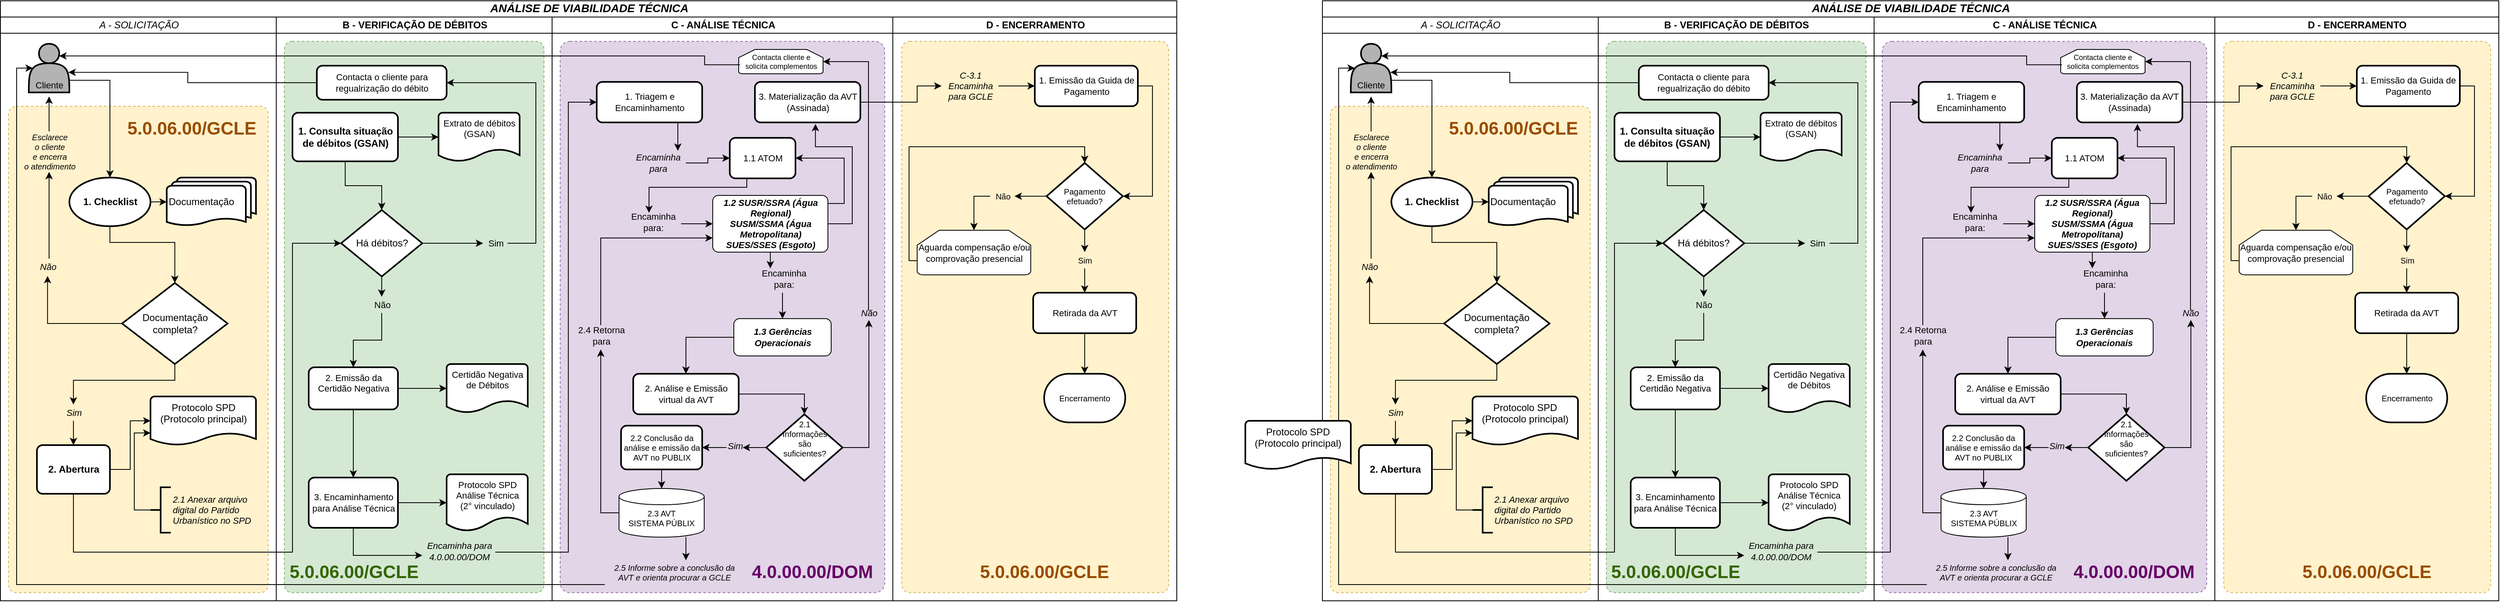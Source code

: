 <mxfile version="12.2.6" type="github" pages="1">
  <diagram id="ghhylSFfgHjQgVcrPekR" name="Page-1">
    <mxGraphModel dx="928" dy="600" grid="1" gridSize="10" guides="1" tooltips="1" connect="1" arrows="1" fold="1" page="1" pageScale="1" pageWidth="1654" pageHeight="1169" math="0" shadow="0">
      <root>
        <mxCell id="0"/>
        <mxCell id="1" parent="0"/>
        <mxCell id="JzE6JeNeijgl-ERopNni-44" value="&lt;font style=&quot;font-size: 14px&quot;&gt;ANÁLISE DE VIABILIDADE TÉCNICA&lt;/font&gt;" style="swimlane;html=1;childLayout=stackLayout;resizeParent=1;resizeParentMax=0;startSize=20;fontFamily=Arial;fontStyle=3;verticalAlign=bottom;" parent="1" vertex="1">
          <mxGeometry x="1730" y="80" width="1450" height="740" as="geometry"/>
        </mxCell>
        <mxCell id="JzE6JeNeijgl-ERopNni-45" value="A - SOLICITAÇÃO" style="swimlane;html=1;startSize=20;fontFamily=Arial;fontStyle=2" parent="JzE6JeNeijgl-ERopNni-44" vertex="1">
          <mxGeometry y="20" width="340" height="720" as="geometry"/>
        </mxCell>
        <mxCell id="JzE6JeNeijgl-ERopNni-93" value="" style="whiteSpace=wrap;html=1;fontFamily=Arial;fontSize=11;fillColor=#fff2cc;strokeColor=#d6b656;dashed=1;strokeWidth=1;rounded=1;arcSize=3;" parent="JzE6JeNeijgl-ERopNni-45" vertex="1">
          <mxGeometry x="10" y="110" width="320" height="600" as="geometry"/>
        </mxCell>
        <mxCell id="JzE6JeNeijgl-ERopNni-52" value="" style="edgeStyle=orthogonalEdgeStyle;rounded=0;orthogonalLoop=1;jettySize=auto;html=1;fontFamily=Arial;exitX=0.5;exitY=1;exitDx=0;exitDy=0;exitPerimeter=0;entryX=0.5;entryY=0;entryDx=0;entryDy=0;entryPerimeter=0;" parent="JzE6JeNeijgl-ERopNni-45" source="JzE6JeNeijgl-ERopNni-50" target="JzE6JeNeijgl-ERopNni-67" edge="1">
          <mxGeometry relative="1" as="geometry">
            <mxPoint x="170" y="288" as="targetPoint"/>
            <Array as="points">
              <mxPoint x="135" y="278"/>
              <mxPoint x="215" y="278"/>
            </Array>
          </mxGeometry>
        </mxCell>
        <mxCell id="JzE6JeNeijgl-ERopNni-59" style="edgeStyle=orthogonalEdgeStyle;rounded=0;orthogonalLoop=1;jettySize=auto;html=1;entryX=0;entryY=0.5;entryDx=0;entryDy=0;entryPerimeter=0;fontFamily=Arial;" parent="JzE6JeNeijgl-ERopNni-45" source="JzE6JeNeijgl-ERopNni-50" target="JzE6JeNeijgl-ERopNni-58" edge="1">
          <mxGeometry relative="1" as="geometry"/>
        </mxCell>
        <mxCell id="JzE6JeNeijgl-ERopNni-50" value="1. Checklist" style="strokeWidth=2;html=1;shape=mxgraph.flowchart.start_1;whiteSpace=wrap;fontFamily=Arial;fontStyle=1" parent="JzE6JeNeijgl-ERopNni-45" vertex="1">
          <mxGeometry x="85" y="198" width="100" height="60" as="geometry"/>
        </mxCell>
        <mxCell id="JzE6JeNeijgl-ERopNni-56" value="" style="edgeStyle=orthogonalEdgeStyle;rounded=0;orthogonalLoop=1;jettySize=auto;html=1;fontFamily=Arial;entryX=0;entryY=0.5;entryDx=0;entryDy=0;entryPerimeter=0;" parent="JzE6JeNeijgl-ERopNni-45" source="JzE6JeNeijgl-ERopNni-53" target="JzE6JeNeijgl-ERopNni-57" edge="1">
          <mxGeometry relative="1" as="geometry">
            <mxPoint x="245" y="566" as="targetPoint"/>
          </mxGeometry>
        </mxCell>
        <mxCell id="JzE6JeNeijgl-ERopNni-53" value="2. Abertura" style="rounded=1;whiteSpace=wrap;html=1;absoluteArcSize=1;arcSize=14;strokeWidth=2;fontFamily=Arial;fontStyle=1" parent="JzE6JeNeijgl-ERopNni-45" vertex="1">
          <mxGeometry x="45" y="528" width="90" height="60" as="geometry"/>
        </mxCell>
        <mxCell id="JzE6JeNeijgl-ERopNni-57" value="&lt;div&gt;Protocolo SPD&lt;/div&gt;&lt;div&gt;(Protocolo principal)&lt;br&gt;&lt;/div&gt;" style="strokeWidth=2;html=1;shape=mxgraph.flowchart.document2;whiteSpace=wrap;size=0.25;fontFamily=Arial;verticalAlign=top;" parent="JzE6JeNeijgl-ERopNni-45" vertex="1">
          <mxGeometry x="185" y="468" width="130" height="60" as="geometry"/>
        </mxCell>
        <mxCell id="JzE6JeNeijgl-ERopNni-58" value="&lt;div align=&quot;left&quot;&gt;Documentação&lt;/div&gt;" style="strokeWidth=2;html=1;shape=mxgraph.flowchart.multi-document;whiteSpace=wrap;fontFamily=Arial;align=left;verticalAlign=middle;" parent="JzE6JeNeijgl-ERopNni-45" vertex="1">
          <mxGeometry x="205" y="198" width="110" height="60" as="geometry"/>
        </mxCell>
        <mxCell id="JzE6JeNeijgl-ERopNni-68" style="edgeStyle=orthogonalEdgeStyle;rounded=0;orthogonalLoop=1;jettySize=auto;html=1;entryX=0.5;entryY=0;entryDx=0;entryDy=0;fontFamily=Arial;" parent="JzE6JeNeijgl-ERopNni-45" source="JzE6JeNeijgl-ERopNni-69" target="JzE6JeNeijgl-ERopNni-53" edge="1">
          <mxGeometry relative="1" as="geometry"/>
        </mxCell>
        <mxCell id="JzE6JeNeijgl-ERopNni-91" style="edgeStyle=orthogonalEdgeStyle;rounded=0;orthogonalLoop=1;jettySize=auto;html=1;fontFamily=Arial;fontSize=11;" parent="JzE6JeNeijgl-ERopNni-45" source="JzE6JeNeijgl-ERopNni-90" target="JzE6JeNeijgl-ERopNni-81" edge="1">
          <mxGeometry relative="1" as="geometry">
            <Array as="points">
              <mxPoint x="60" y="268"/>
              <mxPoint x="60" y="268"/>
            </Array>
          </mxGeometry>
        </mxCell>
        <mxCell id="JzE6JeNeijgl-ERopNni-67" value="Documentação completa?" style="strokeWidth=2;html=1;shape=mxgraph.flowchart.decision;whiteSpace=wrap;fontFamily=Arial;" parent="JzE6JeNeijgl-ERopNni-45" vertex="1">
          <mxGeometry x="150" y="328" width="130" height="100" as="geometry"/>
        </mxCell>
        <mxCell id="JzE6JeNeijgl-ERopNni-69" value="Sim" style="text;html=1;resizable=0;autosize=1;align=center;verticalAlign=middle;points=[];fillColor=none;strokeColor=none;rounded=0;fontFamily=Arial;fontSize=11;fontStyle=2" parent="JzE6JeNeijgl-ERopNni-45" vertex="1">
          <mxGeometry x="70" y="478" width="40" height="20" as="geometry"/>
        </mxCell>
        <mxCell id="JzE6JeNeijgl-ERopNni-71" style="edgeStyle=orthogonalEdgeStyle;rounded=0;orthogonalLoop=1;jettySize=auto;html=1;entryX=0.5;entryY=0;entryDx=0;entryDy=0;fontFamily=Arial;exitX=0.5;exitY=1;exitDx=0;exitDy=0;exitPerimeter=0;" parent="JzE6JeNeijgl-ERopNni-45" source="JzE6JeNeijgl-ERopNni-67" target="JzE6JeNeijgl-ERopNni-69" edge="1">
          <mxGeometry relative="1" as="geometry">
            <mxPoint x="85" y="468" as="sourcePoint"/>
            <mxPoint x="85" y="578" as="targetPoint"/>
            <Array as="points">
              <mxPoint x="215" y="448"/>
              <mxPoint x="90" y="448"/>
            </Array>
          </mxGeometry>
        </mxCell>
        <mxCell id="JzE6JeNeijgl-ERopNni-79" style="edgeStyle=orthogonalEdgeStyle;rounded=0;orthogonalLoop=1;jettySize=auto;html=1;fontFamily=Arial;entryX=0.5;entryY=0;entryDx=0;entryDy=0;entryPerimeter=0;exitX=1;exitY=0.75;exitDx=0;exitDy=0;" parent="JzE6JeNeijgl-ERopNni-45" source="JzE6JeNeijgl-ERopNni-94" target="JzE6JeNeijgl-ERopNni-50" edge="1">
          <mxGeometry relative="1" as="geometry">
            <mxPoint x="90" y="64" as="sourcePoint"/>
            <mxPoint x="110" y="138" as="targetPoint"/>
            <Array as="points">
              <mxPoint x="135" y="78"/>
            </Array>
          </mxGeometry>
        </mxCell>
        <mxCell id="JzE6JeNeijgl-ERopNni-80" style="edgeStyle=orthogonalEdgeStyle;rounded=0;orthogonalLoop=1;jettySize=auto;html=1;fontFamily=Arial;" parent="JzE6JeNeijgl-ERopNni-45" source="JzE6JeNeijgl-ERopNni-81" edge="1">
          <mxGeometry relative="1" as="geometry">
            <mxPoint x="60" y="98" as="targetPoint"/>
          </mxGeometry>
        </mxCell>
        <mxCell id="JzE6JeNeijgl-ERopNni-81" value="&lt;div style=&quot;font-size: 10px&quot;&gt;&lt;i style=&quot;font-size: 10px&quot;&gt;Esclarece&lt;/i&gt;&lt;/div&gt;&lt;div style=&quot;font-size: 10px&quot;&gt;&lt;i style=&quot;font-size: 10px&quot;&gt;o cliente&lt;/i&gt;&lt;/div&gt;&lt;div style=&quot;font-size: 10px&quot;&gt;&lt;i style=&quot;font-size: 10px&quot;&gt;e encerra&lt;/i&gt;&lt;/div&gt;&lt;div style=&quot;font-size: 10px&quot;&gt;&lt;i style=&quot;font-size: 10px&quot;&gt;o atendimento&lt;br style=&quot;font-size: 10px&quot;&gt;&lt;/i&gt; &lt;/div&gt;" style="text;html=1;resizable=0;autosize=1;align=center;verticalAlign=middle;points=[];fillColor=none;strokeColor=none;rounded=0;fontFamily=Arial;fontSize=10;direction=south;" parent="JzE6JeNeijgl-ERopNni-45" vertex="1">
          <mxGeometry x="20" y="141" width="80" height="50" as="geometry"/>
        </mxCell>
        <mxCell id="JzE6JeNeijgl-ERopNni-90" value="Não" style="text;html=1;resizable=0;autosize=1;align=center;verticalAlign=middle;points=[];fillColor=none;strokeColor=none;rounded=0;fontFamily=Arial;fontSize=11;fontStyle=2" parent="JzE6JeNeijgl-ERopNni-45" vertex="1">
          <mxGeometry x="38" y="298" width="40" height="20" as="geometry"/>
        </mxCell>
        <mxCell id="JzE6JeNeijgl-ERopNni-92" style="edgeStyle=orthogonalEdgeStyle;rounded=0;orthogonalLoop=1;jettySize=auto;html=1;entryX=0.503;entryY=1.067;entryDx=0;entryDy=0;entryPerimeter=0;fontFamily=Arial;fontSize=11;" parent="JzE6JeNeijgl-ERopNni-45" source="JzE6JeNeijgl-ERopNni-67" target="JzE6JeNeijgl-ERopNni-90" edge="1">
          <mxGeometry relative="1" as="geometry">
            <mxPoint x="170" y="420" as="sourcePoint"/>
            <mxPoint x="80.333" y="213.333" as="targetPoint"/>
            <Array as="points">
              <mxPoint x="58" y="378"/>
            </Array>
          </mxGeometry>
        </mxCell>
        <mxCell id="JzE6JeNeijgl-ERopNni-94" value="&lt;span style=&quot;&quot;&gt;Cliente&lt;/span&gt;" style="shape=actor;whiteSpace=wrap;html=1;rounded=1;strokeColor=#000000;strokeWidth=2;fillColor=#B3B3B3;fontFamily=Arial;fontSize=11;verticalAlign=bottom;labelBackgroundColor=none;" parent="JzE6JeNeijgl-ERopNni-45" vertex="1">
          <mxGeometry x="35" y="33" width="50" height="60" as="geometry"/>
        </mxCell>
        <mxCell id="JzE6JeNeijgl-ERopNni-139" style="edgeStyle=orthogonalEdgeStyle;rounded=0;orthogonalLoop=1;jettySize=auto;html=1;entryX=0;entryY=0.75;entryDx=0;entryDy=0;entryPerimeter=0;fontFamily=Arial;fontSize=11;exitX=0;exitY=0.5;exitDx=0;exitDy=0;exitPerimeter=0;" parent="JzE6JeNeijgl-ERopNni-45" source="JzE6JeNeijgl-ERopNni-138" target="JzE6JeNeijgl-ERopNni-57" edge="1">
          <mxGeometry relative="1" as="geometry">
            <Array as="points">
              <mxPoint x="165" y="608"/>
              <mxPoint x="165" y="513"/>
            </Array>
          </mxGeometry>
        </mxCell>
        <mxCell id="JzE6JeNeijgl-ERopNni-138" value="&lt;div&gt;&lt;i&gt;2.1 Anexar arquivo&lt;/i&gt;&lt;/div&gt;&lt;div align=&quot;left&quot;&gt;&lt;i&gt;digital do Partido&lt;/i&gt;&lt;/div&gt;&lt;div align=&quot;left&quot;&gt;&lt;i&gt;Urbanístico no SPD&lt;/i&gt;&lt;br&gt;&lt;/div&gt;" style="strokeWidth=2;html=1;shape=mxgraph.flowchart.annotation_2;align=left;labelPosition=right;pointerEvents=1;rounded=1;fillColor=#ffffff;fontFamily=Arial;fontSize=11;" parent="JzE6JeNeijgl-ERopNni-45" vertex="1">
          <mxGeometry x="185" y="580" width="25" height="56" as="geometry"/>
        </mxCell>
        <mxCell id="JzE6JeNeijgl-ERopNni-184" value="5.0.06.00/GCLE" style="text;html=1;resizable=0;autosize=1;align=center;verticalAlign=middle;points=[];fillColor=none;strokeColor=none;rounded=0;fontFamily=Arial;fontSize=22;fontColor=#994C00;fontStyle=1" parent="JzE6JeNeijgl-ERopNni-45" vertex="1">
          <mxGeometry x="150" y="123" width="170" height="30" as="geometry"/>
        </mxCell>
        <mxCell id="JzE6JeNeijgl-ERopNni-46" value="B - VERIFICAÇÃO DE DÉBITOS" style="swimlane;html=1;startSize=20;fontFamily=Arial;" parent="JzE6JeNeijgl-ERopNni-44" vertex="1">
          <mxGeometry x="340" y="20" width="340" height="720" as="geometry"/>
        </mxCell>
        <mxCell id="JzE6JeNeijgl-ERopNni-122" value="" style="whiteSpace=wrap;html=1;fontFamily=Arial;fontSize=11;fillColor=#d5e8d4;strokeColor=#82b366;dashed=1;strokeWidth=1;rounded=1;arcSize=3;" parent="JzE6JeNeijgl-ERopNni-46" vertex="1">
          <mxGeometry x="10" y="30" width="320" height="680" as="geometry"/>
        </mxCell>
        <mxCell id="JzE6JeNeijgl-ERopNni-65" value="" style="edgeStyle=orthogonalEdgeStyle;rounded=0;orthogonalLoop=1;jettySize=auto;html=1;fontFamily=Arial;entryX=0.5;entryY=0;entryDx=0;entryDy=0;entryPerimeter=0;" parent="JzE6JeNeijgl-ERopNni-46" source="JzE6JeNeijgl-ERopNni-60" target="JzE6JeNeijgl-ERopNni-66" edge="1">
          <mxGeometry relative="1" as="geometry">
            <mxPoint x="90" y="178" as="targetPoint"/>
          </mxGeometry>
        </mxCell>
        <mxCell id="JzE6JeNeijgl-ERopNni-60" value="&lt;font style=&quot;font-size: 12px&quot; face=&quot;Arial&quot;&gt;1. &lt;span style=&quot;background-color: transparent ; font-weight: 700 ; font-variant: normal ; text-decoration: none ; vertical-align: baseline ; white-space: pre-wrap&quot; id=&quot;docs-internal-guid-7abce273-7fff-0287-8ae0-c73eb1ac15d4&quot;&gt;Consulta situação de débitos (GSAN)&lt;/span&gt;&lt;/font&gt;" style="rounded=1;whiteSpace=wrap;html=1;absoluteArcSize=1;arcSize=14;strokeWidth=2;fontFamily=Arial;fontStyle=1" parent="JzE6JeNeijgl-ERopNni-46" vertex="1">
          <mxGeometry x="20" y="118" width="130" height="60" as="geometry"/>
        </mxCell>
        <mxCell id="JzE6JeNeijgl-ERopNni-103" style="edgeStyle=orthogonalEdgeStyle;rounded=0;orthogonalLoop=1;jettySize=auto;html=1;fontFamily=Arial;fontSize=11;" parent="JzE6JeNeijgl-ERopNni-46" source="JzE6JeNeijgl-ERopNni-66" target="JzE6JeNeijgl-ERopNni-100" edge="1">
          <mxGeometry relative="1" as="geometry"/>
        </mxCell>
        <mxCell id="JzE6JeNeijgl-ERopNni-105" value="" style="edgeStyle=orthogonalEdgeStyle;rounded=0;orthogonalLoop=1;jettySize=auto;html=1;fontFamily=Arial;fontSize=11;entryX=0.5;entryY=0;entryDx=0;entryDy=0;" parent="JzE6JeNeijgl-ERopNni-46" source="JzE6JeNeijgl-ERopNni-106" target="JzE6JeNeijgl-ERopNni-111" edge="1">
          <mxGeometry relative="1" as="geometry">
            <mxPoint x="130" y="400" as="targetPoint"/>
          </mxGeometry>
        </mxCell>
        <mxCell id="JzE6JeNeijgl-ERopNni-66" value="Há débitos?" style="strokeWidth=2;html=1;shape=mxgraph.flowchart.decision;whiteSpace=wrap;fontFamily=Arial;" parent="JzE6JeNeijgl-ERopNni-46" vertex="1">
          <mxGeometry x="80" y="238" width="100" height="82" as="geometry"/>
        </mxCell>
        <mxCell id="JzE6JeNeijgl-ERopNni-99" style="edgeStyle=orthogonalEdgeStyle;rounded=0;orthogonalLoop=1;jettySize=auto;html=1;fontFamily=Arial;fontSize=11;entryX=1;entryY=0.5;entryDx=0;entryDy=0;exitX=1;exitY=0.5;exitDx=0;exitDy=0;exitPerimeter=0;" parent="JzE6JeNeijgl-ERopNni-46" source="JzE6JeNeijgl-ERopNni-100" target="JzE6JeNeijgl-ERopNni-108" edge="1">
          <mxGeometry relative="1" as="geometry">
            <mxPoint x="200" y="301" as="sourcePoint"/>
            <mxPoint x="171.167" y="49.667" as="targetPoint"/>
            <Array as="points">
              <mxPoint x="320" y="279"/>
              <mxPoint x="320" y="81"/>
            </Array>
          </mxGeometry>
        </mxCell>
        <mxCell id="JzE6JeNeijgl-ERopNni-100" value="Sim" style="text;html=1;resizable=0;autosize=1;align=center;verticalAlign=middle;points=[];fillColor=none;strokeColor=none;rounded=0;fontFamily=Arial;fontSize=11;" parent="JzE6JeNeijgl-ERopNni-46" vertex="1">
          <mxGeometry x="255" y="269" width="30" height="20" as="geometry"/>
        </mxCell>
        <mxCell id="JzE6JeNeijgl-ERopNni-106" value="Não" style="text;html=1;resizable=0;autosize=1;align=center;verticalAlign=middle;points=[];fillColor=none;strokeColor=none;rounded=0;fontFamily=Arial;fontSize=11;" parent="JzE6JeNeijgl-ERopNni-46" vertex="1">
          <mxGeometry x="110" y="345" width="40" height="20" as="geometry"/>
        </mxCell>
        <mxCell id="JzE6JeNeijgl-ERopNni-107" value="" style="edgeStyle=orthogonalEdgeStyle;rounded=0;orthogonalLoop=1;jettySize=auto;html=1;fontFamily=Arial;fontSize=11;" parent="JzE6JeNeijgl-ERopNni-46" source="JzE6JeNeijgl-ERopNni-66" target="JzE6JeNeijgl-ERopNni-106" edge="1">
          <mxGeometry relative="1" as="geometry">
            <mxPoint x="490" y="362" as="sourcePoint"/>
            <mxPoint x="490" y="442.0" as="targetPoint"/>
          </mxGeometry>
        </mxCell>
        <mxCell id="JzE6JeNeijgl-ERopNni-108" value="Contacta o cliente para regualrização do débito" style="rounded=1;whiteSpace=wrap;html=1;absoluteArcSize=1;arcSize=14;strokeWidth=2;fillColor=#ffffff;fontFamily=Arial;fontSize=11;" parent="JzE6JeNeijgl-ERopNni-46" vertex="1">
          <mxGeometry x="50" y="60" width="160" height="42" as="geometry"/>
        </mxCell>
        <mxCell id="JzE6JeNeijgl-ERopNni-119" value="" style="edgeStyle=orthogonalEdgeStyle;rounded=0;orthogonalLoop=1;jettySize=auto;html=1;fontFamily=Arial;fontSize=11;" parent="JzE6JeNeijgl-ERopNni-46" source="JzE6JeNeijgl-ERopNni-111" target="JzE6JeNeijgl-ERopNni-120" edge="1">
          <mxGeometry relative="1" as="geometry">
            <mxPoint x="195" y="458.0" as="targetPoint"/>
          </mxGeometry>
        </mxCell>
        <mxCell id="JzE6JeNeijgl-ERopNni-111" value="2. Emissão da Certidão Negativa" style="rounded=1;whiteSpace=wrap;html=1;absoluteArcSize=1;arcSize=14;strokeWidth=2;fillColor=#ffffff;fontFamily=Arial;fontSize=11;verticalAlign=top;" parent="JzE6JeNeijgl-ERopNni-46" vertex="1">
          <mxGeometry x="40" y="432" width="110" height="52" as="geometry"/>
        </mxCell>
        <mxCell id="JzE6JeNeijgl-ERopNni-117" value="Extrato de débitos (GSAN)" style="strokeWidth=2;html=1;shape=mxgraph.flowchart.document2;whiteSpace=wrap;size=0.25;rounded=1;fillColor=#ffffff;fontFamily=Arial;fontSize=11;verticalAlign=top;" parent="JzE6JeNeijgl-ERopNni-46" vertex="1">
          <mxGeometry x="200" y="118" width="100" height="60" as="geometry"/>
        </mxCell>
        <mxCell id="JzE6JeNeijgl-ERopNni-116" value="" style="edgeStyle=orthogonalEdgeStyle;rounded=0;orthogonalLoop=1;jettySize=auto;html=1;fontFamily=Arial;fontSize=11;entryX=0;entryY=0.5;entryDx=0;entryDy=0;entryPerimeter=0;" parent="JzE6JeNeijgl-ERopNni-46" source="JzE6JeNeijgl-ERopNni-60" target="JzE6JeNeijgl-ERopNni-117" edge="1">
          <mxGeometry relative="1" as="geometry">
            <mxPoint x="205" y="148" as="targetPoint"/>
          </mxGeometry>
        </mxCell>
        <mxCell id="JzE6JeNeijgl-ERopNni-120" value="Certidão Negativa de Débitos" style="strokeWidth=2;html=1;shape=mxgraph.flowchart.document2;whiteSpace=wrap;size=0.25;rounded=1;fillColor=#ffffff;fontFamily=Arial;fontSize=11;verticalAlign=top;" parent="JzE6JeNeijgl-ERopNni-46" vertex="1">
          <mxGeometry x="210" y="428" width="100" height="60" as="geometry"/>
        </mxCell>
        <mxCell id="JzE6JeNeijgl-ERopNni-160" style="edgeStyle=orthogonalEdgeStyle;rounded=0;orthogonalLoop=1;jettySize=auto;html=1;entryX=0;entryY=0.5;entryDx=0;entryDy=0;entryPerimeter=0;fontFamily=Arial;fontSize=11;" parent="JzE6JeNeijgl-ERopNni-46" source="JzE6JeNeijgl-ERopNni-127" target="JzE6JeNeijgl-ERopNni-158" edge="1">
          <mxGeometry relative="1" as="geometry"/>
        </mxCell>
        <mxCell id="JzE6JeNeijgl-ERopNni-164" style="edgeStyle=orthogonalEdgeStyle;rounded=0;orthogonalLoop=1;jettySize=auto;html=1;fontFamily=Arial;fontSize=11;" parent="JzE6JeNeijgl-ERopNni-46" source="JzE6JeNeijgl-ERopNni-127" target="JzE6JeNeijgl-ERopNni-130" edge="1">
          <mxGeometry relative="1" as="geometry">
            <Array as="points">
              <mxPoint x="95" y="664"/>
            </Array>
          </mxGeometry>
        </mxCell>
        <mxCell id="JzE6JeNeijgl-ERopNni-127" value="3. Encaminhamento para Análise Técnica" style="rounded=1;whiteSpace=wrap;html=1;absoluteArcSize=1;arcSize=14;strokeWidth=2;fillColor=#ffffff;fontFamily=Arial;fontSize=11;" parent="JzE6JeNeijgl-ERopNni-46" vertex="1">
          <mxGeometry x="40" y="568" width="110" height="62" as="geometry"/>
        </mxCell>
        <mxCell id="JzE6JeNeijgl-ERopNni-123" style="edgeStyle=orthogonalEdgeStyle;rounded=0;orthogonalLoop=1;jettySize=auto;html=1;fontFamily=Arial;fontSize=11;" parent="JzE6JeNeijgl-ERopNni-46" source="JzE6JeNeijgl-ERopNni-111" target="JzE6JeNeijgl-ERopNni-127" edge="1">
          <mxGeometry relative="1" as="geometry">
            <mxPoint x="440" y="368" as="targetPoint"/>
            <Array as="points">
              <mxPoint x="95" y="538"/>
              <mxPoint x="95" y="538"/>
            </Array>
          </mxGeometry>
        </mxCell>
        <mxCell id="JzE6JeNeijgl-ERopNni-158" value="&lt;div&gt;Protocolo SPD Análise Técnica&lt;/div&gt;&lt;div&gt;(2° vinculado)&lt;br&gt;&lt;/div&gt;" style="strokeWidth=2;html=1;shape=mxgraph.flowchart.document2;whiteSpace=wrap;size=0.25;rounded=1;fillColor=#ffffff;fontFamily=Arial;fontSize=11;verticalAlign=top;" parent="JzE6JeNeijgl-ERopNni-46" vertex="1">
          <mxGeometry x="210" y="564" width="100" height="70" as="geometry"/>
        </mxCell>
        <mxCell id="JzE6JeNeijgl-ERopNni-130" value="&lt;div&gt;Encaminha para&lt;/div&gt;&lt;div&gt;4.0.00.00/DOM&lt;/div&gt;" style="text;html=1;resizable=0;autosize=1;align=center;verticalAlign=middle;points=[];fillColor=none;strokeColor=none;rounded=0;fontFamily=Arial;fontSize=11;fontStyle=2" parent="JzE6JeNeijgl-ERopNni-46" vertex="1">
          <mxGeometry x="180" y="644" width="90" height="30" as="geometry"/>
        </mxCell>
        <mxCell id="JzE6JeNeijgl-ERopNni-185" value="5.0.06.00/GCLE" style="text;html=1;resizable=0;autosize=1;align=center;verticalAlign=middle;points=[];fillColor=none;strokeColor=none;rounded=0;fontFamily=Arial;fontSize=22;fontColor=#336600;fontStyle=1" parent="JzE6JeNeijgl-ERopNni-46" vertex="1">
          <mxGeometry x="10" y="670" width="170" height="30" as="geometry"/>
        </mxCell>
        <mxCell id="JzE6JeNeijgl-ERopNni-48" value="C - ANÁLISE TÉCNICA" style="swimlane;html=1;startSize=20;fontFamily=Arial;" parent="JzE6JeNeijgl-ERopNni-44" vertex="1">
          <mxGeometry x="680" y="20" width="420" height="720" as="geometry"/>
        </mxCell>
        <mxCell id="JzE6JeNeijgl-ERopNni-183" value="" style="whiteSpace=wrap;html=1;fontFamily=Arial;fontSize=11;fillColor=#e1d5e7;strokeColor=#9673a6;dashed=1;strokeWidth=1;rounded=1;arcSize=3;" parent="JzE6JeNeijgl-ERopNni-48" vertex="1">
          <mxGeometry x="10" y="30" width="400" height="680" as="geometry"/>
        </mxCell>
        <mxCell id="JzE6JeNeijgl-ERopNni-147" style="edgeStyle=orthogonalEdgeStyle;rounded=0;orthogonalLoop=1;jettySize=auto;html=1;fontFamily=Arial;fontSize=11;" parent="JzE6JeNeijgl-ERopNni-48" source="JzE6JeNeijgl-ERopNni-124" target="JzE6JeNeijgl-ERopNni-142" edge="1">
          <mxGeometry relative="1" as="geometry">
            <Array as="points">
              <mxPoint x="155" y="150"/>
              <mxPoint x="155" y="150"/>
            </Array>
          </mxGeometry>
        </mxCell>
        <mxCell id="JzE6JeNeijgl-ERopNni-124" value="1. Triagem e Encaminhamento" style="rounded=1;whiteSpace=wrap;html=1;absoluteArcSize=1;arcSize=14;strokeWidth=2;fillColor=#ffffff;fontFamily=Arial;fontSize=11;" parent="JzE6JeNeijgl-ERopNni-48" vertex="1">
          <mxGeometry x="55" y="80" width="130" height="50" as="geometry"/>
        </mxCell>
        <mxCell id="JzE6JeNeijgl-ERopNni-190" style="edgeStyle=orthogonalEdgeStyle;rounded=0;orthogonalLoop=1;jettySize=auto;html=1;entryX=0.435;entryY=0.052;entryDx=0;entryDy=0;fontFamily=Arial;fontSize=22;fontColor=#660066;entryPerimeter=0;" parent="JzE6JeNeijgl-ERopNni-48" source="JzE6JeNeijgl-ERopNni-136" target="JzE6JeNeijgl-ERopNni-168" edge="1">
          <mxGeometry relative="1" as="geometry">
            <Array as="points">
              <mxPoint x="240" y="210"/>
              <mxPoint x="120" y="210"/>
            </Array>
          </mxGeometry>
        </mxCell>
        <mxCell id="JzE6JeNeijgl-ERopNni-136" value="1.1 ATOM" style="rounded=1;whiteSpace=wrap;html=1;absoluteArcSize=1;arcSize=14;strokeWidth=2;fillColor=#ffffff;fontFamily=Arial;fontSize=11;" parent="JzE6JeNeijgl-ERopNni-48" vertex="1">
          <mxGeometry x="219" y="149" width="81" height="50" as="geometry"/>
        </mxCell>
        <mxCell id="JzE6JeNeijgl-ERopNni-195" style="edgeStyle=orthogonalEdgeStyle;rounded=0;orthogonalLoop=1;jettySize=auto;html=1;entryX=0.5;entryY=0;entryDx=0;entryDy=0;entryPerimeter=0;fontFamily=Arial;fontSize=10;fontColor=#660066;" parent="JzE6JeNeijgl-ERopNni-48" source="JzE6JeNeijgl-ERopNni-166" target="JzE6JeNeijgl-ERopNni-194" edge="1">
          <mxGeometry relative="1" as="geometry"/>
        </mxCell>
        <mxCell id="JzE6JeNeijgl-ERopNni-166" value="2. Análise e Emissão virtual da AVT" style="rounded=1;whiteSpace=wrap;html=1;absoluteArcSize=1;arcSize=14;strokeWidth=2;fillColor=#ffffff;fontFamily=Arial;fontSize=11;" parent="JzE6JeNeijgl-ERopNni-48" vertex="1">
          <mxGeometry x="100" y="440" width="130" height="50" as="geometry"/>
        </mxCell>
        <mxCell id="JzE6JeNeijgl-ERopNni-189" style="edgeStyle=orthogonalEdgeStyle;rounded=0;orthogonalLoop=1;jettySize=auto;html=1;entryX=0;entryY=0.5;entryDx=0;entryDy=0;fontFamily=Arial;fontSize=22;fontColor=#660066;" parent="JzE6JeNeijgl-ERopNni-48" source="JzE6JeNeijgl-ERopNni-142" target="JzE6JeNeijgl-ERopNni-136" edge="1">
          <mxGeometry relative="1" as="geometry"/>
        </mxCell>
        <mxCell id="JzE6JeNeijgl-ERopNni-142" value="&lt;div&gt;Encaminha&lt;/div&gt;&lt;div&gt;para&lt;/div&gt;" style="text;html=1;resizable=0;autosize=1;align=center;verticalAlign=middle;points=[];fillColor=none;strokeColor=none;rounded=0;fontFamily=Arial;fontSize=11;fontStyle=2" parent="JzE6JeNeijgl-ERopNni-48" vertex="1">
          <mxGeometry x="95" y="165" width="70" height="30" as="geometry"/>
        </mxCell>
        <mxCell id="JzE6JeNeijgl-ERopNni-175" style="edgeStyle=orthogonalEdgeStyle;rounded=0;orthogonalLoop=1;jettySize=auto;html=1;entryX=0;entryY=0.5;entryDx=0;entryDy=0;fontFamily=Arial;fontSize=11;" parent="JzE6JeNeijgl-ERopNni-48" source="JzE6JeNeijgl-ERopNni-168" target="JzE6JeNeijgl-ERopNni-174" edge="1">
          <mxGeometry relative="1" as="geometry">
            <Array as="points">
              <mxPoint x="164" y="255"/>
              <mxPoint x="164" y="255"/>
            </Array>
          </mxGeometry>
        </mxCell>
        <mxCell id="JzE6JeNeijgl-ERopNni-168" value="&lt;div&gt;Encaminha&lt;/div&gt;&lt;div&gt;para:&lt;/div&gt;" style="text;html=1;resizable=0;points=[];autosize=1;align=center;verticalAlign=middle;spacingTop=-4;fontSize=11;fontFamily=Arial;" parent="JzE6JeNeijgl-ERopNni-48" vertex="1">
          <mxGeometry x="89" y="240" width="70" height="30" as="geometry"/>
        </mxCell>
        <mxCell id="JzE6JeNeijgl-ERopNni-249" style="edgeStyle=orthogonalEdgeStyle;rounded=0;orthogonalLoop=1;jettySize=auto;html=1;exitX=1;exitY=0.5;exitDx=0;exitDy=0;fontFamily=Arial;fontSize=11;fontColor=#000000;entryX=1;entryY=0.5;entryDx=0;entryDy=0;" parent="JzE6JeNeijgl-ERopNni-48" source="JzE6JeNeijgl-ERopNni-174" target="JzE6JeNeijgl-ERopNni-136" edge="1">
          <mxGeometry relative="1" as="geometry">
            <Array as="points">
              <mxPoint x="340" y="230"/>
              <mxPoint x="360" y="230"/>
              <mxPoint x="360" y="174"/>
            </Array>
          </mxGeometry>
        </mxCell>
        <mxCell id="JzE6JeNeijgl-ERopNni-253" style="edgeStyle=orthogonalEdgeStyle;rounded=0;orthogonalLoop=1;jettySize=auto;html=1;entryX=0.574;entryY=1.037;entryDx=0;entryDy=0;entryPerimeter=0;fontFamily=Arial;fontSize=11;fontColor=#000000;" parent="JzE6JeNeijgl-ERopNni-48" source="JzE6JeNeijgl-ERopNni-174" target="JzE6JeNeijgl-ERopNni-252" edge="1">
          <mxGeometry relative="1" as="geometry">
            <Array as="points">
              <mxPoint x="370" y="255"/>
              <mxPoint x="370" y="160"/>
              <mxPoint x="325" y="160"/>
            </Array>
          </mxGeometry>
        </mxCell>
        <mxCell id="JzE6JeNeijgl-ERopNni-174" value="&lt;div&gt;1.2 SUSR/SSRA (Água Regional)&lt;br&gt;&lt;/div&gt;&lt;div&gt;SUSM/SSMA (Água Metropolitana)&lt;br&gt;&lt;/div&gt;&lt;div&gt;SUES/SSES (Esgoto)&lt;br&gt;&lt;/div&gt;" style="rounded=1;whiteSpace=wrap;html=1;absoluteArcSize=1;arcSize=14;strokeWidth=1;fillColor=#ffffff;fontFamily=Arial;fontSize=11;align=center;fontStyle=3" parent="JzE6JeNeijgl-ERopNni-48" vertex="1">
          <mxGeometry x="198" y="220" width="142" height="70" as="geometry"/>
        </mxCell>
        <mxCell id="JzE6JeNeijgl-ERopNni-177" value="&lt;div&gt;Encaminha&lt;/div&gt;&lt;div&gt;para:&lt;/div&gt;" style="text;html=1;resizable=0;points=[];autosize=1;align=center;verticalAlign=middle;spacingTop=-4;fontSize=11;fontFamily=Arial;" parent="JzE6JeNeijgl-ERopNni-48" vertex="1">
          <mxGeometry x="250" y="310" width="70" height="30" as="geometry"/>
        </mxCell>
        <mxCell id="JzE6JeNeijgl-ERopNni-178" style="edgeStyle=orthogonalEdgeStyle;rounded=0;orthogonalLoop=1;jettySize=auto;html=1;fontFamily=Arial;fontSize=11;" parent="JzE6JeNeijgl-ERopNni-48" source="JzE6JeNeijgl-ERopNni-174" target="JzE6JeNeijgl-ERopNni-177" edge="1">
          <mxGeometry relative="1" as="geometry">
            <mxPoint x="285" y="414.0" as="targetPoint"/>
            <mxPoint x="285" y="344" as="sourcePoint"/>
            <Array as="points">
              <mxPoint x="285" y="310"/>
              <mxPoint x="285" y="310"/>
            </Array>
          </mxGeometry>
        </mxCell>
        <mxCell id="JzE6JeNeijgl-ERopNni-193" style="edgeStyle=orthogonalEdgeStyle;rounded=0;orthogonalLoop=1;jettySize=auto;html=1;fontFamily=Arial;fontSize=22;fontColor=#660066;exitX=0;exitY=0.5;exitDx=0;exitDy=0;" parent="JzE6JeNeijgl-ERopNni-48" source="JzE6JeNeijgl-ERopNni-181" target="JzE6JeNeijgl-ERopNni-166" edge="1">
          <mxGeometry relative="1" as="geometry"/>
        </mxCell>
        <mxCell id="JzE6JeNeijgl-ERopNni-181" value="1.3 Gerências Operacionais" style="rounded=1;whiteSpace=wrap;html=1;absoluteArcSize=1;arcSize=14;strokeWidth=1;fillColor=#ffffff;fontFamily=Arial;fontSize=11;align=center;fontStyle=3" parent="JzE6JeNeijgl-ERopNni-48" vertex="1">
          <mxGeometry x="224" y="372" width="120" height="46" as="geometry"/>
        </mxCell>
        <mxCell id="JzE6JeNeijgl-ERopNni-176" style="edgeStyle=orthogonalEdgeStyle;rounded=0;orthogonalLoop=1;jettySize=auto;html=1;fontFamily=Arial;fontSize=11;entryX=0.5;entryY=0;entryDx=0;entryDy=0;" parent="JzE6JeNeijgl-ERopNni-48" source="JzE6JeNeijgl-ERopNni-177" target="JzE6JeNeijgl-ERopNni-181" edge="1">
          <mxGeometry relative="1" as="geometry">
            <mxPoint x="285" y="380" as="targetPoint"/>
            <Array as="points">
              <mxPoint x="284" y="360"/>
              <mxPoint x="284" y="360"/>
            </Array>
          </mxGeometry>
        </mxCell>
        <mxCell id="JzE6JeNeijgl-ERopNni-186" value="4.0.00.00/DOM" style="text;html=1;resizable=0;autosize=1;align=center;verticalAlign=middle;points=[];fillColor=none;strokeColor=none;rounded=0;fontFamily=Arial;fontSize=22;fontColor=#660066;fontStyle=1;" parent="JzE6JeNeijgl-ERopNni-48" vertex="1">
          <mxGeometry x="240" y="670" width="160" height="30" as="geometry"/>
        </mxCell>
        <mxCell id="JzE6JeNeijgl-ERopNni-214" style="edgeStyle=orthogonalEdgeStyle;rounded=0;orthogonalLoop=1;jettySize=auto;html=1;entryX=0.512;entryY=1.159;entryDx=0;entryDy=0;entryPerimeter=0;fontFamily=Arial;fontSize=10;fontColor=#000000;" parent="JzE6JeNeijgl-ERopNni-48" source="JzE6JeNeijgl-ERopNni-194" target="JzE6JeNeijgl-ERopNni-213" edge="1">
          <mxGeometry relative="1" as="geometry">
            <Array as="points">
              <mxPoint x="390" y="531"/>
            </Array>
          </mxGeometry>
        </mxCell>
        <mxCell id="JzE6JeNeijgl-ERopNni-194" value="&lt;div&gt;2.1&lt;/div&gt;&lt;div&gt;Informações&lt;/div&gt;&lt;div&gt;são&lt;/div&gt;&lt;div&gt;suficientes?&lt;/div&gt;" style="strokeWidth=2;html=1;shape=mxgraph.flowchart.decision;whiteSpace=wrap;rounded=1;fillColor=#ffffff;fontFamily=Arial;fontSize=10;fontColor=#000000;align=center;verticalAlign=top;" parent="JzE6JeNeijgl-ERopNni-48" vertex="1">
          <mxGeometry x="264" y="490" width="94" height="82" as="geometry"/>
        </mxCell>
        <mxCell id="JzE6JeNeijgl-ERopNni-221" style="edgeStyle=orthogonalEdgeStyle;rounded=0;orthogonalLoop=1;jettySize=auto;html=1;entryX=0.5;entryY=0;entryDx=0;entryDy=0;entryPerimeter=0;fontFamily=Arial;fontSize=10;fontColor=#000000;" parent="JzE6JeNeijgl-ERopNni-48" source="JzE6JeNeijgl-ERopNni-196" target="JzE6JeNeijgl-ERopNni-198" edge="1">
          <mxGeometry relative="1" as="geometry"/>
        </mxCell>
        <mxCell id="JzE6JeNeijgl-ERopNni-196" value="2.2 Conclusão da análise e emissão da AVT no PUBLIX" style="rounded=1;whiteSpace=wrap;html=1;absoluteArcSize=1;arcSize=14;strokeWidth=2;fillColor=#ffffff;fontFamily=Arial;fontSize=10;fontColor=#000000;align=center;" parent="JzE6JeNeijgl-ERopNni-48" vertex="1">
          <mxGeometry x="85" y="504" width="100" height="54" as="geometry"/>
        </mxCell>
        <mxCell id="JzE6JeNeijgl-ERopNni-222" style="edgeStyle=orthogonalEdgeStyle;rounded=0;orthogonalLoop=1;jettySize=auto;html=1;fontFamily=Arial;fontSize=10;fontColor=#000000;" parent="JzE6JeNeijgl-ERopNni-48" source="JzE6JeNeijgl-ERopNni-198" target="JzE6JeNeijgl-ERopNni-220" edge="1">
          <mxGeometry relative="1" as="geometry">
            <Array as="points">
              <mxPoint x="165" y="650"/>
              <mxPoint x="165" y="650"/>
            </Array>
          </mxGeometry>
        </mxCell>
        <mxCell id="JzE6JeNeijgl-ERopNni-245" style="edgeStyle=orthogonalEdgeStyle;rounded=0;orthogonalLoop=1;jettySize=auto;html=1;fontFamily=Arial;fontSize=11;fontColor=#000000;" parent="JzE6JeNeijgl-ERopNni-48" source="JzE6JeNeijgl-ERopNni-198" target="JzE6JeNeijgl-ERopNni-244" edge="1">
          <mxGeometry relative="1" as="geometry">
            <Array as="points">
              <mxPoint x="60" y="612"/>
            </Array>
          </mxGeometry>
        </mxCell>
        <mxCell id="JzE6JeNeijgl-ERopNni-198" value="&lt;div&gt;&lt;br&gt;&lt;/div&gt;&lt;div&gt;2.3 AVT&lt;/div&gt;&lt;div&gt;SISTEMA PÚBLIX&lt;/div&gt;" style="strokeWidth=1;html=1;shape=mxgraph.flowchart.database;whiteSpace=wrap;rounded=1;fillColor=#ffffff;fontFamily=Arial;fontSize=10;fontColor=#000000;align=center;verticalAlign=middle;" parent="JzE6JeNeijgl-ERopNni-48" vertex="1">
          <mxGeometry x="82.5" y="581.5" width="105" height="60" as="geometry"/>
        </mxCell>
        <mxCell id="JzE6JeNeijgl-ERopNni-212" style="edgeStyle=orthogonalEdgeStyle;rounded=0;orthogonalLoop=1;jettySize=auto;html=1;entryX=1;entryY=0.5;entryDx=0;entryDy=0;fontFamily=Arial;fontSize=10;fontColor=#000000;" parent="JzE6JeNeijgl-ERopNni-48" source="JzE6JeNeijgl-ERopNni-209" target="JzE6JeNeijgl-ERopNni-196" edge="1">
          <mxGeometry relative="1" as="geometry"/>
        </mxCell>
        <mxCell id="JzE6JeNeijgl-ERopNni-209" value="Sim" style="text;html=1;resizable=0;points=[];autosize=1;align=center;verticalAlign=middle;spacingTop=-4;fontSize=11;fontFamily=Arial;fontStyle=2" parent="JzE6JeNeijgl-ERopNni-48" vertex="1">
          <mxGeometry x="215" y="526" width="20" height="10" as="geometry"/>
        </mxCell>
        <mxCell id="JzE6JeNeijgl-ERopNni-211" style="edgeStyle=orthogonalEdgeStyle;rounded=0;orthogonalLoop=1;jettySize=auto;html=1;fontFamily=Arial;fontSize=10;fontColor=#000000;" parent="JzE6JeNeijgl-ERopNni-48" source="JzE6JeNeijgl-ERopNni-194" target="JzE6JeNeijgl-ERopNni-209" edge="1">
          <mxGeometry relative="1" as="geometry">
            <mxPoint x="1002" y="611.0" as="sourcePoint"/>
            <mxPoint x="944.5" y="611.0" as="targetPoint"/>
            <Array as="points">
              <mxPoint x="229" y="531"/>
            </Array>
          </mxGeometry>
        </mxCell>
        <mxCell id="JzE6JeNeijgl-ERopNni-215" style="edgeStyle=orthogonalEdgeStyle;rounded=0;orthogonalLoop=1;jettySize=auto;html=1;entryX=1;entryY=0.5;entryDx=0;entryDy=0;entryPerimeter=0;fontFamily=Arial;fontSize=10;fontColor=#000000;" parent="JzE6JeNeijgl-ERopNni-48" source="JzE6JeNeijgl-ERopNni-213" target="JzE6JeNeijgl-ERopNni-237" edge="1">
          <mxGeometry relative="1" as="geometry">
            <mxPoint x="343.429" y="55.095" as="targetPoint"/>
            <Array as="points">
              <mxPoint x="390" y="55"/>
            </Array>
          </mxGeometry>
        </mxCell>
        <mxCell id="JzE6JeNeijgl-ERopNni-213" value="Não" style="text;html=1;resizable=0;points=[];autosize=1;align=center;verticalAlign=middle;spacingTop=-4;fontSize=11;fontFamily=Arial;fontStyle=2" parent="JzE6JeNeijgl-ERopNni-48" vertex="1">
          <mxGeometry x="370" y="362" width="40" height="10" as="geometry"/>
        </mxCell>
        <mxCell id="JzE6JeNeijgl-ERopNni-220" value="&lt;div&gt;2.5 Informe sobre a conclusão da&lt;/div&gt;&lt;div&gt;AVT e orienta procurar a GCLE&lt;/div&gt;" style="text;html=1;resizable=0;autosize=1;align=center;verticalAlign=middle;points=[];fillColor=none;strokeColor=none;rounded=0;fontFamily=Arial;fontSize=10;fontColor=#000000;fontStyle=2" parent="JzE6JeNeijgl-ERopNni-48" vertex="1">
          <mxGeometry x="65" y="670" width="170" height="30" as="geometry"/>
        </mxCell>
        <mxCell id="JzE6JeNeijgl-ERopNni-237" value="Contacta cliente e solicita complementos" style="strokeWidth=1;html=1;shape=mxgraph.flowchart.loop_limit;whiteSpace=wrap;rounded=1;labelBackgroundColor=none;fillColor=#FFFFFF;fontFamily=Arial;fontSize=9;fontColor=#000000;align=center;" parent="JzE6JeNeijgl-ERopNni-48" vertex="1">
          <mxGeometry x="230" y="40" width="104" height="30" as="geometry"/>
        </mxCell>
        <mxCell id="JzE6JeNeijgl-ERopNni-246" style="edgeStyle=orthogonalEdgeStyle;rounded=0;orthogonalLoop=1;jettySize=auto;html=1;entryX=0;entryY=0.75;entryDx=0;entryDy=0;fontFamily=Arial;fontSize=11;fontColor=#000000;" parent="JzE6JeNeijgl-ERopNni-48" source="JzE6JeNeijgl-ERopNni-244" target="JzE6JeNeijgl-ERopNni-174" edge="1">
          <mxGeometry relative="1" as="geometry">
            <Array as="points">
              <mxPoint x="60" y="273"/>
            </Array>
          </mxGeometry>
        </mxCell>
        <mxCell id="JzE6JeNeijgl-ERopNni-244" value="&lt;div&gt;2.4 Retorna&lt;/div&gt;&lt;div&gt;para&lt;/div&gt;" style="text;html=1;resizable=0;points=[];autosize=1;align=center;verticalAlign=middle;spacingTop=-4;fontSize=11;fontFamily=Arial;" parent="JzE6JeNeijgl-ERopNni-48" vertex="1">
          <mxGeometry x="25" y="380" width="70" height="30" as="geometry"/>
        </mxCell>
        <mxCell id="JzE6JeNeijgl-ERopNni-252" value="&lt;div&gt;3. Materialização da AVT&lt;/div&gt;&lt;div&gt;(Assinada)&lt;br&gt;&lt;/div&gt;" style="rounded=1;whiteSpace=wrap;html=1;absoluteArcSize=1;arcSize=14;strokeWidth=2;fillColor=#ffffff;fontFamily=Arial;fontSize=11;" parent="JzE6JeNeijgl-ERopNni-48" vertex="1">
          <mxGeometry x="250" y="80" width="130" height="50" as="geometry"/>
        </mxCell>
        <mxCell id="JzE6JeNeijgl-ERopNni-63" value="" style="edgeStyle=orthogonalEdgeStyle;rounded=0;orthogonalLoop=1;jettySize=auto;html=1;fontFamily=Arial;entryX=0;entryY=0.5;entryDx=0;entryDy=0;entryPerimeter=0;" parent="JzE6JeNeijgl-ERopNni-44" source="JzE6JeNeijgl-ERopNni-53" target="JzE6JeNeijgl-ERopNni-66" edge="1">
          <mxGeometry relative="1" as="geometry">
            <mxPoint x="385" y="456" as="targetPoint"/>
            <Array as="points">
              <mxPoint x="90" y="680"/>
              <mxPoint x="360" y="680"/>
              <mxPoint x="360" y="299"/>
            </Array>
          </mxGeometry>
        </mxCell>
        <mxCell id="JzE6JeNeijgl-ERopNni-96" style="edgeStyle=orthogonalEdgeStyle;rounded=0;orthogonalLoop=1;jettySize=auto;html=1;entryX=0.976;entryY=0.587;entryDx=0;entryDy=0;fontFamily=Arial;fontSize=11;entryPerimeter=0;exitX=0;exitY=0.5;exitDx=0;exitDy=0;" parent="JzE6JeNeijgl-ERopNni-44" source="JzE6JeNeijgl-ERopNni-108" target="JzE6JeNeijgl-ERopNni-94" edge="1">
          <mxGeometry relative="1" as="geometry">
            <mxPoint x="360" y="98" as="sourcePoint"/>
            <Array as="points">
              <mxPoint x="231" y="101"/>
              <mxPoint x="231" y="88"/>
            </Array>
          </mxGeometry>
        </mxCell>
        <mxCell id="JzE6JeNeijgl-ERopNni-150" value="D - ENCERRAMENTO" style="swimlane;html=1;startSize=20;fontFamily=Arial;" parent="JzE6JeNeijgl-ERopNni-44" vertex="1">
          <mxGeometry x="1100" y="20" width="350" height="720" as="geometry"/>
        </mxCell>
        <mxCell id="JzE6JeNeijgl-ERopNni-187" value="" style="whiteSpace=wrap;html=1;fontFamily=Arial;fontSize=11;fillColor=#fff2cc;strokeColor=#d6b656;dashed=1;strokeWidth=1;rounded=1;arcSize=3;" parent="JzE6JeNeijgl-ERopNni-150" vertex="1">
          <mxGeometry x="11" y="30" width="329" height="680" as="geometry"/>
        </mxCell>
        <mxCell id="JzE6JeNeijgl-ERopNni-188" value="5.0.06.00/GCLE" style="text;html=1;resizable=0;autosize=1;align=center;verticalAlign=middle;points=[];fillColor=none;strokeColor=none;rounded=0;fontFamily=Arial;fontSize=22;fontColor=#994C00;fontStyle=1" parent="JzE6JeNeijgl-ERopNni-150" vertex="1">
          <mxGeometry x="101.5" y="670" width="170" height="30" as="geometry"/>
        </mxCell>
        <mxCell id="JzE6JeNeijgl-ERopNni-242" style="edgeStyle=orthogonalEdgeStyle;rounded=0;orthogonalLoop=1;jettySize=auto;html=1;entryX=1;entryY=0.5;entryDx=0;entryDy=0;entryPerimeter=0;fontFamily=Arial;fontSize=11;fontColor=#000000;" parent="JzE6JeNeijgl-ERopNni-150" source="JzE6JeNeijgl-ERopNni-216" target="JzE6JeNeijgl-ERopNni-217" edge="1">
          <mxGeometry relative="1" as="geometry">
            <Array as="points">
              <mxPoint x="320" y="85"/>
              <mxPoint x="320" y="221"/>
            </Array>
          </mxGeometry>
        </mxCell>
        <mxCell id="JzE6JeNeijgl-ERopNni-216" value="1. Emissão da Guida de Pagamento" style="rounded=1;whiteSpace=wrap;html=1;absoluteArcSize=1;arcSize=14;strokeWidth=2;fillColor=#ffffff;fontFamily=Arial;fontSize=11;" parent="JzE6JeNeijgl-ERopNni-150" vertex="1">
          <mxGeometry x="175" y="60" width="127" height="50" as="geometry"/>
        </mxCell>
        <mxCell id="JzE6JeNeijgl-ERopNni-230" style="edgeStyle=orthogonalEdgeStyle;rounded=0;orthogonalLoop=1;jettySize=auto;html=1;fontFamily=Arial;fontSize=10;fontColor=#000000;" parent="JzE6JeNeijgl-ERopNni-150" source="JzE6JeNeijgl-ERopNni-217" target="JzE6JeNeijgl-ERopNni-228" edge="1">
          <mxGeometry relative="1" as="geometry"/>
        </mxCell>
        <mxCell id="JzE6JeNeijgl-ERopNni-233" style="edgeStyle=orthogonalEdgeStyle;rounded=0;orthogonalLoop=1;jettySize=auto;html=1;fontFamily=Arial;fontSize=10;fontColor=#000000;" parent="JzE6JeNeijgl-ERopNni-150" source="JzE6JeNeijgl-ERopNni-217" target="JzE6JeNeijgl-ERopNni-232" edge="1">
          <mxGeometry relative="1" as="geometry"/>
        </mxCell>
        <mxCell id="JzE6JeNeijgl-ERopNni-217" value="Pagamento efetuado?" style="strokeWidth=2;html=1;shape=mxgraph.flowchart.decision;whiteSpace=wrap;rounded=1;fillColor=#ffffff;fontFamily=Arial;fontSize=10;fontColor=#000000;align=center;" parent="JzE6JeNeijgl-ERopNni-150" vertex="1">
          <mxGeometry x="189.5" y="180" width="94" height="82" as="geometry"/>
        </mxCell>
        <mxCell id="JzE6JeNeijgl-ERopNni-240" style="edgeStyle=orthogonalEdgeStyle;rounded=0;orthogonalLoop=1;jettySize=auto;html=1;fontFamily=Arial;fontSize=11;fontColor=#000000;" parent="JzE6JeNeijgl-ERopNni-150" source="JzE6JeNeijgl-ERopNni-218" target="JzE6JeNeijgl-ERopNni-224" edge="1">
          <mxGeometry relative="1" as="geometry"/>
        </mxCell>
        <mxCell id="JzE6JeNeijgl-ERopNni-218" value="Retirada da AVT" style="rounded=1;whiteSpace=wrap;html=1;absoluteArcSize=1;arcSize=14;strokeWidth=2;fillColor=#ffffff;fontFamily=Arial;fontSize=11;" parent="JzE6JeNeijgl-ERopNni-150" vertex="1">
          <mxGeometry x="173" y="340" width="127" height="50" as="geometry"/>
        </mxCell>
        <mxCell id="JzE6JeNeijgl-ERopNni-224" value="Encerramento" style="strokeWidth=2;html=1;shape=mxgraph.flowchart.terminator;whiteSpace=wrap;rounded=1;labelBackgroundColor=none;fontFamily=Arial;fontSize=10;align=center;" parent="JzE6JeNeijgl-ERopNni-150" vertex="1">
          <mxGeometry x="186.5" y="440" width="100" height="60" as="geometry"/>
        </mxCell>
        <mxCell id="JzE6JeNeijgl-ERopNni-231" style="edgeStyle=orthogonalEdgeStyle;rounded=0;orthogonalLoop=1;jettySize=auto;html=1;fontFamily=Arial;fontSize=10;fontColor=#000000;" parent="JzE6JeNeijgl-ERopNni-150" source="JzE6JeNeijgl-ERopNni-228" target="JzE6JeNeijgl-ERopNni-218" edge="1">
          <mxGeometry relative="1" as="geometry"/>
        </mxCell>
        <mxCell id="JzE6JeNeijgl-ERopNni-228" value="Sim" style="text;html=1;resizable=0;autosize=1;align=center;verticalAlign=middle;points=[];fillColor=none;strokeColor=none;rounded=0;labelBackgroundColor=none;fontFamily=Arial;fontSize=10;fontColor=#000000;" parent="JzE6JeNeijgl-ERopNni-150" vertex="1">
          <mxGeometry x="221.5" y="290" width="30" height="20" as="geometry"/>
        </mxCell>
        <mxCell id="JzE6JeNeijgl-ERopNni-235" style="edgeStyle=orthogonalEdgeStyle;rounded=0;orthogonalLoop=1;jettySize=auto;html=1;fontFamily=Arial;fontSize=10;fontColor=#000000;entryX=0.5;entryY=0;entryDx=0;entryDy=0;entryPerimeter=0;" parent="JzE6JeNeijgl-ERopNni-150" source="JzE6JeNeijgl-ERopNni-232" target="JzE6JeNeijgl-ERopNni-238" edge="1">
          <mxGeometry relative="1" as="geometry">
            <mxPoint x="87" y="260" as="targetPoint"/>
            <Array as="points">
              <mxPoint x="100" y="221"/>
            </Array>
          </mxGeometry>
        </mxCell>
        <mxCell id="JzE6JeNeijgl-ERopNni-232" value="Não" style="text;html=1;resizable=0;autosize=1;align=center;verticalAlign=middle;points=[];fillColor=none;strokeColor=none;rounded=0;labelBackgroundColor=none;fontFamily=Arial;fontSize=10;fontColor=#000000;" parent="JzE6JeNeijgl-ERopNni-150" vertex="1">
          <mxGeometry x="120" y="211" width="30" height="20" as="geometry"/>
        </mxCell>
        <mxCell id="JzE6JeNeijgl-ERopNni-236" style="edgeStyle=orthogonalEdgeStyle;rounded=0;orthogonalLoop=1;jettySize=auto;html=1;entryX=0.5;entryY=0;entryDx=0;entryDy=0;entryPerimeter=0;fontFamily=Arial;fontSize=10;fontColor=#000000;exitX=0;exitY=0.682;exitDx=0;exitDy=0;exitPerimeter=0;" parent="JzE6JeNeijgl-ERopNni-150" source="JzE6JeNeijgl-ERopNni-238" target="JzE6JeNeijgl-ERopNni-217" edge="1">
          <mxGeometry relative="1" as="geometry">
            <mxPoint x="50.333" y="260" as="sourcePoint"/>
            <Array as="points">
              <mxPoint x="20" y="300"/>
              <mxPoint x="20" y="160"/>
              <mxPoint x="236" y="160"/>
            </Array>
          </mxGeometry>
        </mxCell>
        <mxCell id="JzE6JeNeijgl-ERopNni-238" value="Aguarda compensação e/ou comprovação presencial" style="strokeWidth=1;html=1;shape=mxgraph.flowchart.loop_limit;whiteSpace=wrap;rounded=1;labelBackgroundColor=none;fillColor=#FFFFFF;fontFamily=Arial;fontSize=11;fontColor=#000000;align=center;" parent="JzE6JeNeijgl-ERopNni-150" vertex="1">
          <mxGeometry x="30" y="263" width="140" height="55" as="geometry"/>
        </mxCell>
        <mxCell id="JzE6JeNeijgl-ERopNni-257" style="edgeStyle=orthogonalEdgeStyle;rounded=0;orthogonalLoop=1;jettySize=auto;html=1;entryX=0;entryY=0.5;entryDx=0;entryDy=0;fontFamily=Arial;fontSize=11;fontColor=#000000;" parent="JzE6JeNeijgl-ERopNni-150" source="JzE6JeNeijgl-ERopNni-255" target="JzE6JeNeijgl-ERopNni-216" edge="1">
          <mxGeometry relative="1" as="geometry"/>
        </mxCell>
        <mxCell id="JzE6JeNeijgl-ERopNni-255" value="&lt;div&gt;C-3.1&lt;/div&gt;&lt;div&gt;Encaminha&lt;/div&gt;&lt;div&gt;para GCLE&lt;br&gt;&lt;/div&gt;" style="text;html=1;resizable=0;autosize=1;align=center;verticalAlign=middle;points=[];fillColor=none;strokeColor=none;rounded=0;fontFamily=Arial;fontSize=11;fontStyle=2" parent="JzE6JeNeijgl-ERopNni-150" vertex="1">
          <mxGeometry x="60" y="65" width="70" height="40" as="geometry"/>
        </mxCell>
        <mxCell id="JzE6JeNeijgl-ERopNni-165" style="edgeStyle=orthogonalEdgeStyle;rounded=0;orthogonalLoop=1;jettySize=auto;html=1;entryX=0;entryY=0.5;entryDx=0;entryDy=0;fontFamily=Arial;fontSize=11;" parent="JzE6JeNeijgl-ERopNni-44" source="JzE6JeNeijgl-ERopNni-130" target="JzE6JeNeijgl-ERopNni-124" edge="1">
          <mxGeometry relative="1" as="geometry">
            <Array as="points">
              <mxPoint x="700" y="680"/>
              <mxPoint x="700" y="125"/>
            </Array>
          </mxGeometry>
        </mxCell>
        <mxCell id="JzE6JeNeijgl-ERopNni-206" style="edgeStyle=orthogonalEdgeStyle;rounded=0;orthogonalLoop=1;jettySize=auto;html=1;entryX=0.75;entryY=0.25;entryDx=0;entryDy=0;entryPerimeter=0;fontFamily=Arial;fontSize=10;fontColor=#000000;exitX=0.015;exitY=0.63;exitDx=0;exitDy=0;exitPerimeter=0;" parent="JzE6JeNeijgl-ERopNni-44" source="JzE6JeNeijgl-ERopNni-237" target="JzE6JeNeijgl-ERopNni-94" edge="1">
          <mxGeometry relative="1" as="geometry">
            <mxPoint x="780" y="67.952" as="sourcePoint"/>
            <Array as="points">
              <mxPoint x="868" y="68"/>
            </Array>
          </mxGeometry>
        </mxCell>
        <mxCell id="JzE6JeNeijgl-ERopNni-223" style="edgeStyle=orthogonalEdgeStyle;rounded=0;orthogonalLoop=1;jettySize=auto;html=1;entryX=0.1;entryY=0.5;entryDx=0;entryDy=0;entryPerimeter=0;fontFamily=Arial;fontSize=10;fontColor=#000000;" parent="JzE6JeNeijgl-ERopNni-44" source="JzE6JeNeijgl-ERopNni-220" target="JzE6JeNeijgl-ERopNni-94" edge="1">
          <mxGeometry relative="1" as="geometry">
            <Array as="points">
              <mxPoint x="20" y="720"/>
              <mxPoint x="20" y="83"/>
            </Array>
          </mxGeometry>
        </mxCell>
        <mxCell id="JzE6JeNeijgl-ERopNni-256" style="edgeStyle=orthogonalEdgeStyle;rounded=0;orthogonalLoop=1;jettySize=auto;html=1;fontFamily=Arial;fontSize=11;fontColor=#000000;" parent="JzE6JeNeijgl-ERopNni-44" source="JzE6JeNeijgl-ERopNni-252" target="JzE6JeNeijgl-ERopNni-255" edge="1">
          <mxGeometry relative="1" as="geometry">
            <Array as="points">
              <mxPoint x="1130" y="125"/>
              <mxPoint x="1130" y="105"/>
            </Array>
          </mxGeometry>
        </mxCell>
        <mxCell id="JzE6JeNeijgl-ERopNni-156" value="&lt;div&gt;Protocolo SPD&lt;/div&gt;&lt;div&gt;(Protocolo principal)&lt;br&gt;&lt;/div&gt;" style="strokeWidth=2;html=1;shape=mxgraph.flowchart.document2;whiteSpace=wrap;size=0.25;fontFamily=Arial;verticalAlign=top;" parent="1" vertex="1">
          <mxGeometry x="1635" y="598" width="130" height="60" as="geometry"/>
        </mxCell>
        <mxCell id="5Yxx8I05CL2mqf56QJ3Y-3" value="&lt;font style=&quot;font-size: 14px&quot;&gt;ANÁLISE DE VIABILIDADE TÉCNICA&lt;/font&gt;" style="swimlane;html=1;childLayout=stackLayout;resizeParent=1;resizeParentMax=0;startSize=20;fontFamily=Arial;fontStyle=3;verticalAlign=bottom;" vertex="1" parent="1">
          <mxGeometry x="100.5" y="80" width="1450" height="740" as="geometry"/>
        </mxCell>
        <mxCell id="5Yxx8I05CL2mqf56QJ3Y-4" value="A - SOLICITAÇÃO" style="swimlane;html=1;startSize=20;fontFamily=Arial;fontStyle=2" vertex="1" parent="5Yxx8I05CL2mqf56QJ3Y-3">
          <mxGeometry y="20" width="340" height="720" as="geometry"/>
        </mxCell>
        <mxCell id="5Yxx8I05CL2mqf56QJ3Y-5" value="" style="whiteSpace=wrap;html=1;fontFamily=Arial;fontSize=11;fillColor=#fff2cc;strokeColor=#d6b656;dashed=1;strokeWidth=1;rounded=1;arcSize=3;" vertex="1" parent="5Yxx8I05CL2mqf56QJ3Y-4">
          <mxGeometry x="10" y="110" width="320" height="600" as="geometry"/>
        </mxCell>
        <mxCell id="5Yxx8I05CL2mqf56QJ3Y-6" value="" style="edgeStyle=orthogonalEdgeStyle;rounded=0;orthogonalLoop=1;jettySize=auto;html=1;fontFamily=Arial;exitX=0.5;exitY=1;exitDx=0;exitDy=0;exitPerimeter=0;entryX=0.5;entryY=0;entryDx=0;entryDy=0;entryPerimeter=0;" edge="1" parent="5Yxx8I05CL2mqf56QJ3Y-4" source="5Yxx8I05CL2mqf56QJ3Y-8" target="5Yxx8I05CL2mqf56QJ3Y-15">
          <mxGeometry relative="1" as="geometry">
            <mxPoint x="170" y="288" as="targetPoint"/>
            <Array as="points">
              <mxPoint x="135" y="278"/>
              <mxPoint x="215" y="278"/>
            </Array>
          </mxGeometry>
        </mxCell>
        <mxCell id="5Yxx8I05CL2mqf56QJ3Y-7" style="edgeStyle=orthogonalEdgeStyle;rounded=0;orthogonalLoop=1;jettySize=auto;html=1;entryX=0;entryY=0.5;entryDx=0;entryDy=0;entryPerimeter=0;fontFamily=Arial;" edge="1" parent="5Yxx8I05CL2mqf56QJ3Y-4" source="5Yxx8I05CL2mqf56QJ3Y-8" target="5Yxx8I05CL2mqf56QJ3Y-12">
          <mxGeometry relative="1" as="geometry"/>
        </mxCell>
        <mxCell id="5Yxx8I05CL2mqf56QJ3Y-8" value="1. Checklist" style="strokeWidth=2;html=1;shape=mxgraph.flowchart.start_1;whiteSpace=wrap;fontFamily=Arial;fontStyle=1" vertex="1" parent="5Yxx8I05CL2mqf56QJ3Y-4">
          <mxGeometry x="85" y="198" width="100" height="60" as="geometry"/>
        </mxCell>
        <mxCell id="5Yxx8I05CL2mqf56QJ3Y-9" value="" style="edgeStyle=orthogonalEdgeStyle;rounded=0;orthogonalLoop=1;jettySize=auto;html=1;fontFamily=Arial;entryX=0;entryY=0.5;entryDx=0;entryDy=0;entryPerimeter=0;" edge="1" parent="5Yxx8I05CL2mqf56QJ3Y-4" source="5Yxx8I05CL2mqf56QJ3Y-10" target="5Yxx8I05CL2mqf56QJ3Y-11">
          <mxGeometry relative="1" as="geometry">
            <mxPoint x="245" y="566" as="targetPoint"/>
          </mxGeometry>
        </mxCell>
        <mxCell id="5Yxx8I05CL2mqf56QJ3Y-10" value="2. Abertura" style="rounded=1;whiteSpace=wrap;html=1;absoluteArcSize=1;arcSize=14;strokeWidth=2;fontFamily=Arial;fontStyle=1" vertex="1" parent="5Yxx8I05CL2mqf56QJ3Y-4">
          <mxGeometry x="45" y="528" width="90" height="60" as="geometry"/>
        </mxCell>
        <mxCell id="5Yxx8I05CL2mqf56QJ3Y-11" value="&lt;div&gt;Protocolo SPD&lt;/div&gt;&lt;div&gt;(Protocolo principal)&lt;br&gt;&lt;/div&gt;" style="strokeWidth=2;html=1;shape=mxgraph.flowchart.document2;whiteSpace=wrap;size=0.25;fontFamily=Arial;verticalAlign=top;" vertex="1" parent="5Yxx8I05CL2mqf56QJ3Y-4">
          <mxGeometry x="185" y="468" width="130" height="60" as="geometry"/>
        </mxCell>
        <mxCell id="5Yxx8I05CL2mqf56QJ3Y-12" value="&lt;div align=&quot;left&quot;&gt;Documentação&lt;/div&gt;" style="strokeWidth=2;html=1;shape=mxgraph.flowchart.multi-document;whiteSpace=wrap;fontFamily=Arial;align=left;verticalAlign=middle;" vertex="1" parent="5Yxx8I05CL2mqf56QJ3Y-4">
          <mxGeometry x="205" y="198" width="110" height="60" as="geometry"/>
        </mxCell>
        <mxCell id="5Yxx8I05CL2mqf56QJ3Y-13" style="edgeStyle=orthogonalEdgeStyle;rounded=0;orthogonalLoop=1;jettySize=auto;html=1;entryX=0.5;entryY=0;entryDx=0;entryDy=0;fontFamily=Arial;" edge="1" parent="5Yxx8I05CL2mqf56QJ3Y-4" source="5Yxx8I05CL2mqf56QJ3Y-16" target="5Yxx8I05CL2mqf56QJ3Y-10">
          <mxGeometry relative="1" as="geometry"/>
        </mxCell>
        <mxCell id="5Yxx8I05CL2mqf56QJ3Y-14" style="edgeStyle=orthogonalEdgeStyle;rounded=0;orthogonalLoop=1;jettySize=auto;html=1;fontFamily=Arial;fontSize=11;" edge="1" parent="5Yxx8I05CL2mqf56QJ3Y-4" source="5Yxx8I05CL2mqf56QJ3Y-21" target="5Yxx8I05CL2mqf56QJ3Y-20">
          <mxGeometry relative="1" as="geometry">
            <Array as="points">
              <mxPoint x="60" y="268"/>
              <mxPoint x="60" y="268"/>
            </Array>
          </mxGeometry>
        </mxCell>
        <mxCell id="5Yxx8I05CL2mqf56QJ3Y-15" value="Documentação completa?" style="strokeWidth=2;html=1;shape=mxgraph.flowchart.decision;whiteSpace=wrap;fontFamily=Arial;" vertex="1" parent="5Yxx8I05CL2mqf56QJ3Y-4">
          <mxGeometry x="150" y="328" width="130" height="100" as="geometry"/>
        </mxCell>
        <mxCell id="5Yxx8I05CL2mqf56QJ3Y-16" value="Sim" style="text;html=1;resizable=0;autosize=1;align=center;verticalAlign=middle;points=[];fillColor=none;strokeColor=none;rounded=0;fontFamily=Arial;fontSize=11;fontStyle=2" vertex="1" parent="5Yxx8I05CL2mqf56QJ3Y-4">
          <mxGeometry x="70" y="478" width="40" height="20" as="geometry"/>
        </mxCell>
        <mxCell id="5Yxx8I05CL2mqf56QJ3Y-17" style="edgeStyle=orthogonalEdgeStyle;rounded=0;orthogonalLoop=1;jettySize=auto;html=1;entryX=0.5;entryY=0;entryDx=0;entryDy=0;fontFamily=Arial;exitX=0.5;exitY=1;exitDx=0;exitDy=0;exitPerimeter=0;" edge="1" parent="5Yxx8I05CL2mqf56QJ3Y-4" source="5Yxx8I05CL2mqf56QJ3Y-15" target="5Yxx8I05CL2mqf56QJ3Y-16">
          <mxGeometry relative="1" as="geometry">
            <mxPoint x="85" y="468" as="sourcePoint"/>
            <mxPoint x="85" y="578" as="targetPoint"/>
            <Array as="points">
              <mxPoint x="215" y="448"/>
              <mxPoint x="90" y="448"/>
            </Array>
          </mxGeometry>
        </mxCell>
        <mxCell id="5Yxx8I05CL2mqf56QJ3Y-18" style="edgeStyle=orthogonalEdgeStyle;rounded=0;orthogonalLoop=1;jettySize=auto;html=1;fontFamily=Arial;entryX=0.5;entryY=0;entryDx=0;entryDy=0;entryPerimeter=0;exitX=1;exitY=0.75;exitDx=0;exitDy=0;" edge="1" parent="5Yxx8I05CL2mqf56QJ3Y-4" source="5Yxx8I05CL2mqf56QJ3Y-23" target="5Yxx8I05CL2mqf56QJ3Y-8">
          <mxGeometry relative="1" as="geometry">
            <mxPoint x="90" y="64" as="sourcePoint"/>
            <mxPoint x="110" y="138" as="targetPoint"/>
            <Array as="points">
              <mxPoint x="135" y="78"/>
            </Array>
          </mxGeometry>
        </mxCell>
        <mxCell id="5Yxx8I05CL2mqf56QJ3Y-19" style="edgeStyle=orthogonalEdgeStyle;rounded=0;orthogonalLoop=1;jettySize=auto;html=1;fontFamily=Arial;" edge="1" parent="5Yxx8I05CL2mqf56QJ3Y-4" source="5Yxx8I05CL2mqf56QJ3Y-20">
          <mxGeometry relative="1" as="geometry">
            <mxPoint x="60" y="98" as="targetPoint"/>
          </mxGeometry>
        </mxCell>
        <mxCell id="5Yxx8I05CL2mqf56QJ3Y-20" value="&lt;div style=&quot;font-size: 10px&quot;&gt;&lt;i style=&quot;font-size: 10px&quot;&gt;Esclarece&lt;/i&gt;&lt;/div&gt;&lt;div style=&quot;font-size: 10px&quot;&gt;&lt;i style=&quot;font-size: 10px&quot;&gt;o cliente&lt;/i&gt;&lt;/div&gt;&lt;div style=&quot;font-size: 10px&quot;&gt;&lt;i style=&quot;font-size: 10px&quot;&gt;e encerra&lt;/i&gt;&lt;/div&gt;&lt;div style=&quot;font-size: 10px&quot;&gt;&lt;i style=&quot;font-size: 10px&quot;&gt;o atendimento&lt;br style=&quot;font-size: 10px&quot;&gt;&lt;/i&gt; &lt;/div&gt;" style="text;html=1;resizable=0;autosize=1;align=center;verticalAlign=middle;points=[];fillColor=none;strokeColor=none;rounded=0;fontFamily=Arial;fontSize=10;direction=south;" vertex="1" parent="5Yxx8I05CL2mqf56QJ3Y-4">
          <mxGeometry x="20" y="141" width="80" height="50" as="geometry"/>
        </mxCell>
        <mxCell id="5Yxx8I05CL2mqf56QJ3Y-21" value="Não" style="text;html=1;resizable=0;autosize=1;align=center;verticalAlign=middle;points=[];fillColor=none;strokeColor=none;rounded=0;fontFamily=Arial;fontSize=11;fontStyle=2" vertex="1" parent="5Yxx8I05CL2mqf56QJ3Y-4">
          <mxGeometry x="38" y="298" width="40" height="20" as="geometry"/>
        </mxCell>
        <mxCell id="5Yxx8I05CL2mqf56QJ3Y-22" style="edgeStyle=orthogonalEdgeStyle;rounded=0;orthogonalLoop=1;jettySize=auto;html=1;entryX=0.503;entryY=1.067;entryDx=0;entryDy=0;entryPerimeter=0;fontFamily=Arial;fontSize=11;" edge="1" parent="5Yxx8I05CL2mqf56QJ3Y-4" source="5Yxx8I05CL2mqf56QJ3Y-15" target="5Yxx8I05CL2mqf56QJ3Y-21">
          <mxGeometry relative="1" as="geometry">
            <mxPoint x="170" y="420" as="sourcePoint"/>
            <mxPoint x="80.333" y="213.333" as="targetPoint"/>
            <Array as="points">
              <mxPoint x="58" y="378"/>
            </Array>
          </mxGeometry>
        </mxCell>
        <mxCell id="5Yxx8I05CL2mqf56QJ3Y-23" value="&lt;span style=&quot;&quot;&gt;Cliente&lt;/span&gt;" style="shape=actor;whiteSpace=wrap;html=1;rounded=1;strokeColor=#000000;strokeWidth=2;fillColor=#B3B3B3;fontFamily=Arial;fontSize=11;verticalAlign=bottom;labelBackgroundColor=none;" vertex="1" parent="5Yxx8I05CL2mqf56QJ3Y-4">
          <mxGeometry x="35" y="33" width="50" height="60" as="geometry"/>
        </mxCell>
        <mxCell id="5Yxx8I05CL2mqf56QJ3Y-24" style="edgeStyle=orthogonalEdgeStyle;rounded=0;orthogonalLoop=1;jettySize=auto;html=1;entryX=0;entryY=0.75;entryDx=0;entryDy=0;entryPerimeter=0;fontFamily=Arial;fontSize=11;exitX=0;exitY=0.5;exitDx=0;exitDy=0;exitPerimeter=0;" edge="1" parent="5Yxx8I05CL2mqf56QJ3Y-4" source="5Yxx8I05CL2mqf56QJ3Y-25" target="5Yxx8I05CL2mqf56QJ3Y-11">
          <mxGeometry relative="1" as="geometry">
            <Array as="points">
              <mxPoint x="165" y="608"/>
              <mxPoint x="165" y="513"/>
            </Array>
          </mxGeometry>
        </mxCell>
        <mxCell id="5Yxx8I05CL2mqf56QJ3Y-25" value="&lt;div&gt;&lt;i&gt;2.1 Anexar arquivo&lt;/i&gt;&lt;/div&gt;&lt;div align=&quot;left&quot;&gt;&lt;i&gt;digital do Partido&lt;/i&gt;&lt;/div&gt;&lt;div align=&quot;left&quot;&gt;&lt;i&gt;Urbanístico no SPD&lt;/i&gt;&lt;br&gt;&lt;/div&gt;" style="strokeWidth=2;html=1;shape=mxgraph.flowchart.annotation_2;align=left;labelPosition=right;pointerEvents=1;rounded=1;fillColor=#ffffff;fontFamily=Arial;fontSize=11;" vertex="1" parent="5Yxx8I05CL2mqf56QJ3Y-4">
          <mxGeometry x="185" y="580" width="25" height="56" as="geometry"/>
        </mxCell>
        <mxCell id="5Yxx8I05CL2mqf56QJ3Y-26" value="5.0.06.00/GCLE" style="text;html=1;resizable=0;autosize=1;align=center;verticalAlign=middle;points=[];fillColor=none;strokeColor=none;rounded=0;fontFamily=Arial;fontSize=22;fontColor=#994C00;fontStyle=1" vertex="1" parent="5Yxx8I05CL2mqf56QJ3Y-4">
          <mxGeometry x="150" y="123" width="170" height="30" as="geometry"/>
        </mxCell>
        <mxCell id="5Yxx8I05CL2mqf56QJ3Y-27" value="B - VERIFICAÇÃO DE DÉBITOS" style="swimlane;html=1;startSize=20;fontFamily=Arial;" vertex="1" parent="5Yxx8I05CL2mqf56QJ3Y-3">
          <mxGeometry x="340" y="20" width="340" height="720" as="geometry"/>
        </mxCell>
        <mxCell id="5Yxx8I05CL2mqf56QJ3Y-28" value="" style="whiteSpace=wrap;html=1;fontFamily=Arial;fontSize=11;fillColor=#d5e8d4;strokeColor=#82b366;dashed=1;strokeWidth=1;rounded=1;arcSize=3;" vertex="1" parent="5Yxx8I05CL2mqf56QJ3Y-27">
          <mxGeometry x="10" y="30" width="320" height="680" as="geometry"/>
        </mxCell>
        <mxCell id="5Yxx8I05CL2mqf56QJ3Y-29" value="" style="edgeStyle=orthogonalEdgeStyle;rounded=0;orthogonalLoop=1;jettySize=auto;html=1;fontFamily=Arial;entryX=0.5;entryY=0;entryDx=0;entryDy=0;entryPerimeter=0;" edge="1" parent="5Yxx8I05CL2mqf56QJ3Y-27" source="5Yxx8I05CL2mqf56QJ3Y-30" target="5Yxx8I05CL2mqf56QJ3Y-33">
          <mxGeometry relative="1" as="geometry">
            <mxPoint x="90" y="178" as="targetPoint"/>
          </mxGeometry>
        </mxCell>
        <mxCell id="5Yxx8I05CL2mqf56QJ3Y-30" value="&lt;font style=&quot;font-size: 12px&quot; face=&quot;Arial&quot;&gt;1. &lt;span style=&quot;background-color: transparent ; font-weight: 700 ; font-variant: normal ; text-decoration: none ; vertical-align: baseline ; white-space: pre-wrap&quot; id=&quot;docs-internal-guid-7abce273-7fff-0287-8ae0-c73eb1ac15d4&quot;&gt;Consulta situação de débitos (GSAN)&lt;/span&gt;&lt;/font&gt;" style="rounded=1;whiteSpace=wrap;html=1;absoluteArcSize=1;arcSize=14;strokeWidth=2;fontFamily=Arial;fontStyle=1" vertex="1" parent="5Yxx8I05CL2mqf56QJ3Y-27">
          <mxGeometry x="20" y="118" width="130" height="60" as="geometry"/>
        </mxCell>
        <mxCell id="5Yxx8I05CL2mqf56QJ3Y-31" style="edgeStyle=orthogonalEdgeStyle;rounded=0;orthogonalLoop=1;jettySize=auto;html=1;fontFamily=Arial;fontSize=11;" edge="1" parent="5Yxx8I05CL2mqf56QJ3Y-27" source="5Yxx8I05CL2mqf56QJ3Y-33" target="5Yxx8I05CL2mqf56QJ3Y-35">
          <mxGeometry relative="1" as="geometry"/>
        </mxCell>
        <mxCell id="5Yxx8I05CL2mqf56QJ3Y-32" value="" style="edgeStyle=orthogonalEdgeStyle;rounded=0;orthogonalLoop=1;jettySize=auto;html=1;fontFamily=Arial;fontSize=11;entryX=0.5;entryY=0;entryDx=0;entryDy=0;" edge="1" parent="5Yxx8I05CL2mqf56QJ3Y-27" source="5Yxx8I05CL2mqf56QJ3Y-36" target="5Yxx8I05CL2mqf56QJ3Y-40">
          <mxGeometry relative="1" as="geometry">
            <mxPoint x="130" y="400" as="targetPoint"/>
          </mxGeometry>
        </mxCell>
        <mxCell id="5Yxx8I05CL2mqf56QJ3Y-33" value="Há débitos?" style="strokeWidth=2;html=1;shape=mxgraph.flowchart.decision;whiteSpace=wrap;fontFamily=Arial;" vertex="1" parent="5Yxx8I05CL2mqf56QJ3Y-27">
          <mxGeometry x="80" y="238" width="100" height="82" as="geometry"/>
        </mxCell>
        <mxCell id="5Yxx8I05CL2mqf56QJ3Y-34" style="edgeStyle=orthogonalEdgeStyle;rounded=0;orthogonalLoop=1;jettySize=auto;html=1;fontFamily=Arial;fontSize=11;entryX=1;entryY=0.5;entryDx=0;entryDy=0;exitX=1;exitY=0.5;exitDx=0;exitDy=0;exitPerimeter=0;" edge="1" parent="5Yxx8I05CL2mqf56QJ3Y-27" source="5Yxx8I05CL2mqf56QJ3Y-35" target="5Yxx8I05CL2mqf56QJ3Y-38">
          <mxGeometry relative="1" as="geometry">
            <mxPoint x="200" y="301" as="sourcePoint"/>
            <mxPoint x="171.167" y="49.667" as="targetPoint"/>
            <Array as="points">
              <mxPoint x="320" y="279"/>
              <mxPoint x="320" y="81"/>
            </Array>
          </mxGeometry>
        </mxCell>
        <mxCell id="5Yxx8I05CL2mqf56QJ3Y-35" value="Sim" style="text;html=1;resizable=0;autosize=1;align=center;verticalAlign=middle;points=[];fillColor=none;strokeColor=none;rounded=0;fontFamily=Arial;fontSize=11;" vertex="1" parent="5Yxx8I05CL2mqf56QJ3Y-27">
          <mxGeometry x="255" y="269" width="30" height="20" as="geometry"/>
        </mxCell>
        <mxCell id="5Yxx8I05CL2mqf56QJ3Y-36" value="Não" style="text;html=1;resizable=0;autosize=1;align=center;verticalAlign=middle;points=[];fillColor=none;strokeColor=none;rounded=0;fontFamily=Arial;fontSize=11;" vertex="1" parent="5Yxx8I05CL2mqf56QJ3Y-27">
          <mxGeometry x="110" y="345" width="40" height="20" as="geometry"/>
        </mxCell>
        <mxCell id="5Yxx8I05CL2mqf56QJ3Y-37" value="" style="edgeStyle=orthogonalEdgeStyle;rounded=0;orthogonalLoop=1;jettySize=auto;html=1;fontFamily=Arial;fontSize=11;" edge="1" parent="5Yxx8I05CL2mqf56QJ3Y-27" source="5Yxx8I05CL2mqf56QJ3Y-33" target="5Yxx8I05CL2mqf56QJ3Y-36">
          <mxGeometry relative="1" as="geometry">
            <mxPoint x="490" y="362" as="sourcePoint"/>
            <mxPoint x="490" y="442.0" as="targetPoint"/>
          </mxGeometry>
        </mxCell>
        <mxCell id="5Yxx8I05CL2mqf56QJ3Y-38" value="Contacta o cliente para regualrização do débito" style="rounded=1;whiteSpace=wrap;html=1;absoluteArcSize=1;arcSize=14;strokeWidth=2;fillColor=#ffffff;fontFamily=Arial;fontSize=11;" vertex="1" parent="5Yxx8I05CL2mqf56QJ3Y-27">
          <mxGeometry x="50" y="60" width="160" height="42" as="geometry"/>
        </mxCell>
        <mxCell id="5Yxx8I05CL2mqf56QJ3Y-39" value="" style="edgeStyle=orthogonalEdgeStyle;rounded=0;orthogonalLoop=1;jettySize=auto;html=1;fontFamily=Arial;fontSize=11;" edge="1" parent="5Yxx8I05CL2mqf56QJ3Y-27" source="5Yxx8I05CL2mqf56QJ3Y-40" target="5Yxx8I05CL2mqf56QJ3Y-43">
          <mxGeometry relative="1" as="geometry">
            <mxPoint x="195" y="458.0" as="targetPoint"/>
          </mxGeometry>
        </mxCell>
        <mxCell id="5Yxx8I05CL2mqf56QJ3Y-40" value="2. Emissão da Certidão Negativa" style="rounded=1;whiteSpace=wrap;html=1;absoluteArcSize=1;arcSize=14;strokeWidth=2;fillColor=#ffffff;fontFamily=Arial;fontSize=11;verticalAlign=top;" vertex="1" parent="5Yxx8I05CL2mqf56QJ3Y-27">
          <mxGeometry x="40" y="432" width="110" height="52" as="geometry"/>
        </mxCell>
        <mxCell id="5Yxx8I05CL2mqf56QJ3Y-41" value="Extrato de débitos (GSAN)" style="strokeWidth=2;html=1;shape=mxgraph.flowchart.document2;whiteSpace=wrap;size=0.25;rounded=1;fillColor=#ffffff;fontFamily=Arial;fontSize=11;verticalAlign=top;" vertex="1" parent="5Yxx8I05CL2mqf56QJ3Y-27">
          <mxGeometry x="200" y="118" width="100" height="60" as="geometry"/>
        </mxCell>
        <mxCell id="5Yxx8I05CL2mqf56QJ3Y-42" value="" style="edgeStyle=orthogonalEdgeStyle;rounded=0;orthogonalLoop=1;jettySize=auto;html=1;fontFamily=Arial;fontSize=11;entryX=0;entryY=0.5;entryDx=0;entryDy=0;entryPerimeter=0;" edge="1" parent="5Yxx8I05CL2mqf56QJ3Y-27" source="5Yxx8I05CL2mqf56QJ3Y-30" target="5Yxx8I05CL2mqf56QJ3Y-41">
          <mxGeometry relative="1" as="geometry">
            <mxPoint x="205" y="148" as="targetPoint"/>
          </mxGeometry>
        </mxCell>
        <mxCell id="5Yxx8I05CL2mqf56QJ3Y-43" value="Certidão Negativa de Débitos" style="strokeWidth=2;html=1;shape=mxgraph.flowchart.document2;whiteSpace=wrap;size=0.25;rounded=1;fillColor=#ffffff;fontFamily=Arial;fontSize=11;verticalAlign=top;" vertex="1" parent="5Yxx8I05CL2mqf56QJ3Y-27">
          <mxGeometry x="210" y="428" width="100" height="60" as="geometry"/>
        </mxCell>
        <mxCell id="5Yxx8I05CL2mqf56QJ3Y-44" style="edgeStyle=orthogonalEdgeStyle;rounded=0;orthogonalLoop=1;jettySize=auto;html=1;entryX=0;entryY=0.5;entryDx=0;entryDy=0;entryPerimeter=0;fontFamily=Arial;fontSize=11;" edge="1" parent="5Yxx8I05CL2mqf56QJ3Y-27" source="5Yxx8I05CL2mqf56QJ3Y-46" target="5Yxx8I05CL2mqf56QJ3Y-48">
          <mxGeometry relative="1" as="geometry"/>
        </mxCell>
        <mxCell id="5Yxx8I05CL2mqf56QJ3Y-45" style="edgeStyle=orthogonalEdgeStyle;rounded=0;orthogonalLoop=1;jettySize=auto;html=1;fontFamily=Arial;fontSize=11;" edge="1" parent="5Yxx8I05CL2mqf56QJ3Y-27" source="5Yxx8I05CL2mqf56QJ3Y-46" target="5Yxx8I05CL2mqf56QJ3Y-49">
          <mxGeometry relative="1" as="geometry">
            <Array as="points">
              <mxPoint x="95" y="664"/>
            </Array>
          </mxGeometry>
        </mxCell>
        <mxCell id="5Yxx8I05CL2mqf56QJ3Y-46" value="3. Encaminhamento para Análise Técnica" style="rounded=1;whiteSpace=wrap;html=1;absoluteArcSize=1;arcSize=14;strokeWidth=2;fillColor=#ffffff;fontFamily=Arial;fontSize=11;" vertex="1" parent="5Yxx8I05CL2mqf56QJ3Y-27">
          <mxGeometry x="40" y="568" width="110" height="62" as="geometry"/>
        </mxCell>
        <mxCell id="5Yxx8I05CL2mqf56QJ3Y-47" style="edgeStyle=orthogonalEdgeStyle;rounded=0;orthogonalLoop=1;jettySize=auto;html=1;fontFamily=Arial;fontSize=11;" edge="1" parent="5Yxx8I05CL2mqf56QJ3Y-27" source="5Yxx8I05CL2mqf56QJ3Y-40" target="5Yxx8I05CL2mqf56QJ3Y-46">
          <mxGeometry relative="1" as="geometry">
            <mxPoint x="440" y="368" as="targetPoint"/>
            <Array as="points">
              <mxPoint x="95" y="538"/>
              <mxPoint x="95" y="538"/>
            </Array>
          </mxGeometry>
        </mxCell>
        <mxCell id="5Yxx8I05CL2mqf56QJ3Y-48" value="&lt;div&gt;Protocolo SPD Análise Técnica&lt;/div&gt;&lt;div&gt;(2° vinculado)&lt;br&gt;&lt;/div&gt;" style="strokeWidth=2;html=1;shape=mxgraph.flowchart.document2;whiteSpace=wrap;size=0.25;rounded=1;fillColor=#ffffff;fontFamily=Arial;fontSize=11;verticalAlign=top;" vertex="1" parent="5Yxx8I05CL2mqf56QJ3Y-27">
          <mxGeometry x="210" y="564" width="100" height="70" as="geometry"/>
        </mxCell>
        <mxCell id="5Yxx8I05CL2mqf56QJ3Y-49" value="&lt;div&gt;Encaminha para&lt;/div&gt;&lt;div&gt;4.0.00.00/DOM&lt;/div&gt;" style="text;html=1;resizable=0;autosize=1;align=center;verticalAlign=middle;points=[];fillColor=none;strokeColor=none;rounded=0;fontFamily=Arial;fontSize=11;fontStyle=2" vertex="1" parent="5Yxx8I05CL2mqf56QJ3Y-27">
          <mxGeometry x="180" y="644" width="90" height="30" as="geometry"/>
        </mxCell>
        <mxCell id="5Yxx8I05CL2mqf56QJ3Y-50" value="5.0.06.00/GCLE" style="text;html=1;resizable=0;autosize=1;align=center;verticalAlign=middle;points=[];fillColor=none;strokeColor=none;rounded=0;fontFamily=Arial;fontSize=22;fontColor=#336600;fontStyle=1" vertex="1" parent="5Yxx8I05CL2mqf56QJ3Y-27">
          <mxGeometry x="10" y="670" width="170" height="30" as="geometry"/>
        </mxCell>
        <mxCell id="5Yxx8I05CL2mqf56QJ3Y-51" value="C - ANÁLISE TÉCNICA" style="swimlane;html=1;startSize=20;fontFamily=Arial;" vertex="1" parent="5Yxx8I05CL2mqf56QJ3Y-3">
          <mxGeometry x="680" y="20" width="420" height="720" as="geometry"/>
        </mxCell>
        <mxCell id="5Yxx8I05CL2mqf56QJ3Y-52" value="" style="whiteSpace=wrap;html=1;fontFamily=Arial;fontSize=11;fillColor=#e1d5e7;strokeColor=#9673a6;dashed=1;strokeWidth=1;rounded=1;arcSize=3;" vertex="1" parent="5Yxx8I05CL2mqf56QJ3Y-51">
          <mxGeometry x="10" y="30" width="400" height="680" as="geometry"/>
        </mxCell>
        <mxCell id="5Yxx8I05CL2mqf56QJ3Y-53" style="edgeStyle=orthogonalEdgeStyle;rounded=0;orthogonalLoop=1;jettySize=auto;html=1;fontFamily=Arial;fontSize=11;" edge="1" parent="5Yxx8I05CL2mqf56QJ3Y-51" source="5Yxx8I05CL2mqf56QJ3Y-54" target="5Yxx8I05CL2mqf56QJ3Y-60">
          <mxGeometry relative="1" as="geometry">
            <Array as="points">
              <mxPoint x="155" y="150"/>
              <mxPoint x="155" y="150"/>
            </Array>
          </mxGeometry>
        </mxCell>
        <mxCell id="5Yxx8I05CL2mqf56QJ3Y-54" value="1. Triagem e Encaminhamento" style="rounded=1;whiteSpace=wrap;html=1;absoluteArcSize=1;arcSize=14;strokeWidth=2;fillColor=#ffffff;fontFamily=Arial;fontSize=11;" vertex="1" parent="5Yxx8I05CL2mqf56QJ3Y-51">
          <mxGeometry x="55" y="80" width="130" height="50" as="geometry"/>
        </mxCell>
        <mxCell id="5Yxx8I05CL2mqf56QJ3Y-55" style="edgeStyle=orthogonalEdgeStyle;rounded=0;orthogonalLoop=1;jettySize=auto;html=1;entryX=0.435;entryY=0.052;entryDx=0;entryDy=0;fontFamily=Arial;fontSize=22;fontColor=#660066;entryPerimeter=0;" edge="1" parent="5Yxx8I05CL2mqf56QJ3Y-51" source="5Yxx8I05CL2mqf56QJ3Y-56" target="5Yxx8I05CL2mqf56QJ3Y-62">
          <mxGeometry relative="1" as="geometry">
            <Array as="points">
              <mxPoint x="240" y="210"/>
              <mxPoint x="120" y="210"/>
            </Array>
          </mxGeometry>
        </mxCell>
        <mxCell id="5Yxx8I05CL2mqf56QJ3Y-56" value="1.1 ATOM" style="rounded=1;whiteSpace=wrap;html=1;absoluteArcSize=1;arcSize=14;strokeWidth=2;fillColor=#ffffff;fontFamily=Arial;fontSize=11;" vertex="1" parent="5Yxx8I05CL2mqf56QJ3Y-51">
          <mxGeometry x="219" y="149" width="81" height="50" as="geometry"/>
        </mxCell>
        <mxCell id="5Yxx8I05CL2mqf56QJ3Y-57" style="edgeStyle=orthogonalEdgeStyle;rounded=0;orthogonalLoop=1;jettySize=auto;html=1;entryX=0.5;entryY=0;entryDx=0;entryDy=0;entryPerimeter=0;fontFamily=Arial;fontSize=10;fontColor=#660066;" edge="1" parent="5Yxx8I05CL2mqf56QJ3Y-51" source="5Yxx8I05CL2mqf56QJ3Y-58" target="5Yxx8I05CL2mqf56QJ3Y-73">
          <mxGeometry relative="1" as="geometry"/>
        </mxCell>
        <mxCell id="5Yxx8I05CL2mqf56QJ3Y-58" value="2. Análise e Emissão virtual da AVT" style="rounded=1;whiteSpace=wrap;html=1;absoluteArcSize=1;arcSize=14;strokeWidth=2;fillColor=#ffffff;fontFamily=Arial;fontSize=11;" vertex="1" parent="5Yxx8I05CL2mqf56QJ3Y-51">
          <mxGeometry x="100" y="440" width="130" height="50" as="geometry"/>
        </mxCell>
        <mxCell id="5Yxx8I05CL2mqf56QJ3Y-59" style="edgeStyle=orthogonalEdgeStyle;rounded=0;orthogonalLoop=1;jettySize=auto;html=1;entryX=0;entryY=0.5;entryDx=0;entryDy=0;fontFamily=Arial;fontSize=22;fontColor=#660066;" edge="1" parent="5Yxx8I05CL2mqf56QJ3Y-51" source="5Yxx8I05CL2mqf56QJ3Y-60" target="5Yxx8I05CL2mqf56QJ3Y-56">
          <mxGeometry relative="1" as="geometry"/>
        </mxCell>
        <mxCell id="5Yxx8I05CL2mqf56QJ3Y-60" value="&lt;div&gt;Encaminha&lt;/div&gt;&lt;div&gt;para&lt;/div&gt;" style="text;html=1;resizable=0;autosize=1;align=center;verticalAlign=middle;points=[];fillColor=none;strokeColor=none;rounded=0;fontFamily=Arial;fontSize=11;fontStyle=2" vertex="1" parent="5Yxx8I05CL2mqf56QJ3Y-51">
          <mxGeometry x="95" y="165" width="70" height="30" as="geometry"/>
        </mxCell>
        <mxCell id="5Yxx8I05CL2mqf56QJ3Y-61" style="edgeStyle=orthogonalEdgeStyle;rounded=0;orthogonalLoop=1;jettySize=auto;html=1;entryX=0;entryY=0.5;entryDx=0;entryDy=0;fontFamily=Arial;fontSize=11;" edge="1" parent="5Yxx8I05CL2mqf56QJ3Y-51" source="5Yxx8I05CL2mqf56QJ3Y-62" target="5Yxx8I05CL2mqf56QJ3Y-65">
          <mxGeometry relative="1" as="geometry">
            <Array as="points">
              <mxPoint x="164" y="255"/>
              <mxPoint x="164" y="255"/>
            </Array>
          </mxGeometry>
        </mxCell>
        <mxCell id="5Yxx8I05CL2mqf56QJ3Y-62" value="&lt;div&gt;Encaminha&lt;/div&gt;&lt;div&gt;para:&lt;/div&gt;" style="text;html=1;resizable=0;points=[];autosize=1;align=center;verticalAlign=middle;spacingTop=-4;fontSize=11;fontFamily=Arial;" vertex="1" parent="5Yxx8I05CL2mqf56QJ3Y-51">
          <mxGeometry x="89" y="240" width="70" height="30" as="geometry"/>
        </mxCell>
        <mxCell id="5Yxx8I05CL2mqf56QJ3Y-63" style="edgeStyle=orthogonalEdgeStyle;rounded=0;orthogonalLoop=1;jettySize=auto;html=1;exitX=1;exitY=0.5;exitDx=0;exitDy=0;fontFamily=Arial;fontSize=11;fontColor=#000000;entryX=1;entryY=0.5;entryDx=0;entryDy=0;" edge="1" parent="5Yxx8I05CL2mqf56QJ3Y-51" source="5Yxx8I05CL2mqf56QJ3Y-65" target="5Yxx8I05CL2mqf56QJ3Y-56">
          <mxGeometry relative="1" as="geometry">
            <Array as="points">
              <mxPoint x="340" y="230"/>
              <mxPoint x="360" y="230"/>
              <mxPoint x="360" y="174"/>
            </Array>
          </mxGeometry>
        </mxCell>
        <mxCell id="5Yxx8I05CL2mqf56QJ3Y-64" style="edgeStyle=orthogonalEdgeStyle;rounded=0;orthogonalLoop=1;jettySize=auto;html=1;entryX=0.574;entryY=1.037;entryDx=0;entryDy=0;entryPerimeter=0;fontFamily=Arial;fontSize=11;fontColor=#000000;" edge="1" parent="5Yxx8I05CL2mqf56QJ3Y-51" source="5Yxx8I05CL2mqf56QJ3Y-65" target="5Yxx8I05CL2mqf56QJ3Y-88">
          <mxGeometry relative="1" as="geometry">
            <Array as="points">
              <mxPoint x="370" y="255"/>
              <mxPoint x="370" y="160"/>
              <mxPoint x="325" y="160"/>
            </Array>
          </mxGeometry>
        </mxCell>
        <mxCell id="5Yxx8I05CL2mqf56QJ3Y-65" value="&lt;div&gt;1.2 SUSR/SSRA (Água Regional)&lt;br&gt;&lt;/div&gt;&lt;div&gt;SUSM/SSMA (Água Metropolitana)&lt;br&gt;&lt;/div&gt;&lt;div&gt;SUES/SSES (Esgoto)&lt;br&gt;&lt;/div&gt;" style="rounded=1;whiteSpace=wrap;html=1;absoluteArcSize=1;arcSize=14;strokeWidth=1;fillColor=#ffffff;fontFamily=Arial;fontSize=11;align=center;fontStyle=3" vertex="1" parent="5Yxx8I05CL2mqf56QJ3Y-51">
          <mxGeometry x="198" y="220" width="142" height="70" as="geometry"/>
        </mxCell>
        <mxCell id="5Yxx8I05CL2mqf56QJ3Y-66" value="&lt;div&gt;Encaminha&lt;/div&gt;&lt;div&gt;para:&lt;/div&gt;" style="text;html=1;resizable=0;points=[];autosize=1;align=center;verticalAlign=middle;spacingTop=-4;fontSize=11;fontFamily=Arial;" vertex="1" parent="5Yxx8I05CL2mqf56QJ3Y-51">
          <mxGeometry x="250" y="310" width="70" height="30" as="geometry"/>
        </mxCell>
        <mxCell id="5Yxx8I05CL2mqf56QJ3Y-67" style="edgeStyle=orthogonalEdgeStyle;rounded=0;orthogonalLoop=1;jettySize=auto;html=1;fontFamily=Arial;fontSize=11;" edge="1" parent="5Yxx8I05CL2mqf56QJ3Y-51" source="5Yxx8I05CL2mqf56QJ3Y-65" target="5Yxx8I05CL2mqf56QJ3Y-66">
          <mxGeometry relative="1" as="geometry">
            <mxPoint x="285" y="414.0" as="targetPoint"/>
            <mxPoint x="285" y="344" as="sourcePoint"/>
            <Array as="points">
              <mxPoint x="285" y="310"/>
              <mxPoint x="285" y="310"/>
            </Array>
          </mxGeometry>
        </mxCell>
        <mxCell id="5Yxx8I05CL2mqf56QJ3Y-68" style="edgeStyle=orthogonalEdgeStyle;rounded=0;orthogonalLoop=1;jettySize=auto;html=1;fontFamily=Arial;fontSize=22;fontColor=#660066;exitX=0;exitY=0.5;exitDx=0;exitDy=0;" edge="1" parent="5Yxx8I05CL2mqf56QJ3Y-51" source="5Yxx8I05CL2mqf56QJ3Y-69" target="5Yxx8I05CL2mqf56QJ3Y-58">
          <mxGeometry relative="1" as="geometry"/>
        </mxCell>
        <mxCell id="5Yxx8I05CL2mqf56QJ3Y-69" value="1.3 Gerências Operacionais" style="rounded=1;whiteSpace=wrap;html=1;absoluteArcSize=1;arcSize=14;strokeWidth=1;fillColor=#ffffff;fontFamily=Arial;fontSize=11;align=center;fontStyle=3" vertex="1" parent="5Yxx8I05CL2mqf56QJ3Y-51">
          <mxGeometry x="224" y="372" width="120" height="46" as="geometry"/>
        </mxCell>
        <mxCell id="5Yxx8I05CL2mqf56QJ3Y-70" style="edgeStyle=orthogonalEdgeStyle;rounded=0;orthogonalLoop=1;jettySize=auto;html=1;fontFamily=Arial;fontSize=11;entryX=0.5;entryY=0;entryDx=0;entryDy=0;" edge="1" parent="5Yxx8I05CL2mqf56QJ3Y-51" source="5Yxx8I05CL2mqf56QJ3Y-66" target="5Yxx8I05CL2mqf56QJ3Y-69">
          <mxGeometry relative="1" as="geometry">
            <mxPoint x="285" y="380" as="targetPoint"/>
            <Array as="points">
              <mxPoint x="284" y="360"/>
              <mxPoint x="284" y="360"/>
            </Array>
          </mxGeometry>
        </mxCell>
        <mxCell id="5Yxx8I05CL2mqf56QJ3Y-71" value="4.0.00.00/DOM" style="text;html=1;resizable=0;autosize=1;align=center;verticalAlign=middle;points=[];fillColor=none;strokeColor=none;rounded=0;fontFamily=Arial;fontSize=22;fontColor=#660066;fontStyle=1;" vertex="1" parent="5Yxx8I05CL2mqf56QJ3Y-51">
          <mxGeometry x="240" y="670" width="160" height="30" as="geometry"/>
        </mxCell>
        <mxCell id="5Yxx8I05CL2mqf56QJ3Y-72" style="edgeStyle=orthogonalEdgeStyle;rounded=0;orthogonalLoop=1;jettySize=auto;html=1;entryX=0.512;entryY=1.159;entryDx=0;entryDy=0;entryPerimeter=0;fontFamily=Arial;fontSize=10;fontColor=#000000;" edge="1" parent="5Yxx8I05CL2mqf56QJ3Y-51" source="5Yxx8I05CL2mqf56QJ3Y-73" target="5Yxx8I05CL2mqf56QJ3Y-83">
          <mxGeometry relative="1" as="geometry">
            <Array as="points">
              <mxPoint x="390" y="531"/>
            </Array>
          </mxGeometry>
        </mxCell>
        <mxCell id="5Yxx8I05CL2mqf56QJ3Y-73" value="&lt;div&gt;2.1&lt;/div&gt;&lt;div&gt;Informações&lt;/div&gt;&lt;div&gt;são&lt;/div&gt;&lt;div&gt;suficientes?&lt;/div&gt;" style="strokeWidth=2;html=1;shape=mxgraph.flowchart.decision;whiteSpace=wrap;rounded=1;fillColor=#ffffff;fontFamily=Arial;fontSize=10;fontColor=#000000;align=center;verticalAlign=top;" vertex="1" parent="5Yxx8I05CL2mqf56QJ3Y-51">
          <mxGeometry x="264" y="490" width="94" height="82" as="geometry"/>
        </mxCell>
        <mxCell id="5Yxx8I05CL2mqf56QJ3Y-74" style="edgeStyle=orthogonalEdgeStyle;rounded=0;orthogonalLoop=1;jettySize=auto;html=1;entryX=0.5;entryY=0;entryDx=0;entryDy=0;entryPerimeter=0;fontFamily=Arial;fontSize=10;fontColor=#000000;" edge="1" parent="5Yxx8I05CL2mqf56QJ3Y-51" source="5Yxx8I05CL2mqf56QJ3Y-75" target="5Yxx8I05CL2mqf56QJ3Y-78">
          <mxGeometry relative="1" as="geometry"/>
        </mxCell>
        <mxCell id="5Yxx8I05CL2mqf56QJ3Y-75" value="2.2 Conclusão da análise e emissão da AVT no PUBLIX" style="rounded=1;whiteSpace=wrap;html=1;absoluteArcSize=1;arcSize=14;strokeWidth=2;fillColor=#ffffff;fontFamily=Arial;fontSize=10;fontColor=#000000;align=center;" vertex="1" parent="5Yxx8I05CL2mqf56QJ3Y-51">
          <mxGeometry x="85" y="504" width="100" height="54" as="geometry"/>
        </mxCell>
        <mxCell id="5Yxx8I05CL2mqf56QJ3Y-76" style="edgeStyle=orthogonalEdgeStyle;rounded=0;orthogonalLoop=1;jettySize=auto;html=1;fontFamily=Arial;fontSize=10;fontColor=#000000;" edge="1" parent="5Yxx8I05CL2mqf56QJ3Y-51" source="5Yxx8I05CL2mqf56QJ3Y-78" target="5Yxx8I05CL2mqf56QJ3Y-84">
          <mxGeometry relative="1" as="geometry">
            <Array as="points">
              <mxPoint x="165" y="650"/>
              <mxPoint x="165" y="650"/>
            </Array>
          </mxGeometry>
        </mxCell>
        <mxCell id="5Yxx8I05CL2mqf56QJ3Y-77" style="edgeStyle=orthogonalEdgeStyle;rounded=0;orthogonalLoop=1;jettySize=auto;html=1;fontFamily=Arial;fontSize=11;fontColor=#000000;" edge="1" parent="5Yxx8I05CL2mqf56QJ3Y-51" source="5Yxx8I05CL2mqf56QJ3Y-78" target="5Yxx8I05CL2mqf56QJ3Y-87">
          <mxGeometry relative="1" as="geometry">
            <Array as="points">
              <mxPoint x="60" y="612"/>
            </Array>
          </mxGeometry>
        </mxCell>
        <mxCell id="5Yxx8I05CL2mqf56QJ3Y-78" value="&lt;div&gt;&lt;br&gt;&lt;/div&gt;&lt;div&gt;2.3 AVT&lt;/div&gt;&lt;div&gt;SISTEMA PÚBLIX&lt;/div&gt;" style="strokeWidth=1;html=1;shape=mxgraph.flowchart.database;whiteSpace=wrap;rounded=1;fillColor=#ffffff;fontFamily=Arial;fontSize=10;fontColor=#000000;align=center;verticalAlign=middle;" vertex="1" parent="5Yxx8I05CL2mqf56QJ3Y-51">
          <mxGeometry x="82.5" y="581.5" width="105" height="60" as="geometry"/>
        </mxCell>
        <mxCell id="5Yxx8I05CL2mqf56QJ3Y-79" style="edgeStyle=orthogonalEdgeStyle;rounded=0;orthogonalLoop=1;jettySize=auto;html=1;entryX=1;entryY=0.5;entryDx=0;entryDy=0;fontFamily=Arial;fontSize=10;fontColor=#000000;" edge="1" parent="5Yxx8I05CL2mqf56QJ3Y-51" source="5Yxx8I05CL2mqf56QJ3Y-80" target="5Yxx8I05CL2mqf56QJ3Y-75">
          <mxGeometry relative="1" as="geometry"/>
        </mxCell>
        <mxCell id="5Yxx8I05CL2mqf56QJ3Y-80" value="Sim" style="text;html=1;resizable=0;points=[];autosize=1;align=center;verticalAlign=middle;spacingTop=-4;fontSize=11;fontFamily=Arial;fontStyle=2" vertex="1" parent="5Yxx8I05CL2mqf56QJ3Y-51">
          <mxGeometry x="215" y="526" width="20" height="10" as="geometry"/>
        </mxCell>
        <mxCell id="5Yxx8I05CL2mqf56QJ3Y-81" style="edgeStyle=orthogonalEdgeStyle;rounded=0;orthogonalLoop=1;jettySize=auto;html=1;fontFamily=Arial;fontSize=10;fontColor=#000000;" edge="1" parent="5Yxx8I05CL2mqf56QJ3Y-51" source="5Yxx8I05CL2mqf56QJ3Y-73" target="5Yxx8I05CL2mqf56QJ3Y-80">
          <mxGeometry relative="1" as="geometry">
            <mxPoint x="1002" y="611.0" as="sourcePoint"/>
            <mxPoint x="944.5" y="611.0" as="targetPoint"/>
            <Array as="points">
              <mxPoint x="229" y="531"/>
            </Array>
          </mxGeometry>
        </mxCell>
        <mxCell id="5Yxx8I05CL2mqf56QJ3Y-82" style="edgeStyle=orthogonalEdgeStyle;rounded=0;orthogonalLoop=1;jettySize=auto;html=1;entryX=1;entryY=0.5;entryDx=0;entryDy=0;entryPerimeter=0;fontFamily=Arial;fontSize=10;fontColor=#000000;" edge="1" parent="5Yxx8I05CL2mqf56QJ3Y-51" source="5Yxx8I05CL2mqf56QJ3Y-83" target="5Yxx8I05CL2mqf56QJ3Y-85">
          <mxGeometry relative="1" as="geometry">
            <mxPoint x="343.429" y="55.095" as="targetPoint"/>
            <Array as="points">
              <mxPoint x="390" y="55"/>
            </Array>
          </mxGeometry>
        </mxCell>
        <mxCell id="5Yxx8I05CL2mqf56QJ3Y-83" value="Não" style="text;html=1;resizable=0;points=[];autosize=1;align=center;verticalAlign=middle;spacingTop=-4;fontSize=11;fontFamily=Arial;fontStyle=2" vertex="1" parent="5Yxx8I05CL2mqf56QJ3Y-51">
          <mxGeometry x="370" y="362" width="40" height="10" as="geometry"/>
        </mxCell>
        <mxCell id="5Yxx8I05CL2mqf56QJ3Y-84" value="&lt;div&gt;2.5 Informe sobre a conclusão da&lt;/div&gt;&lt;div&gt;AVT e orienta procurar a GCLE&lt;/div&gt;" style="text;html=1;resizable=0;autosize=1;align=center;verticalAlign=middle;points=[];fillColor=none;strokeColor=none;rounded=0;fontFamily=Arial;fontSize=10;fontColor=#000000;fontStyle=2" vertex="1" parent="5Yxx8I05CL2mqf56QJ3Y-51">
          <mxGeometry x="65" y="670" width="170" height="30" as="geometry"/>
        </mxCell>
        <mxCell id="5Yxx8I05CL2mqf56QJ3Y-85" value="Contacta cliente e solicita complementos" style="strokeWidth=1;html=1;shape=mxgraph.flowchart.loop_limit;whiteSpace=wrap;rounded=1;labelBackgroundColor=none;fillColor=#FFFFFF;fontFamily=Arial;fontSize=9;fontColor=#000000;align=center;" vertex="1" parent="5Yxx8I05CL2mqf56QJ3Y-51">
          <mxGeometry x="230" y="40" width="104" height="30" as="geometry"/>
        </mxCell>
        <mxCell id="5Yxx8I05CL2mqf56QJ3Y-86" style="edgeStyle=orthogonalEdgeStyle;rounded=0;orthogonalLoop=1;jettySize=auto;html=1;entryX=0;entryY=0.75;entryDx=0;entryDy=0;fontFamily=Arial;fontSize=11;fontColor=#000000;" edge="1" parent="5Yxx8I05CL2mqf56QJ3Y-51" source="5Yxx8I05CL2mqf56QJ3Y-87" target="5Yxx8I05CL2mqf56QJ3Y-65">
          <mxGeometry relative="1" as="geometry">
            <Array as="points">
              <mxPoint x="60" y="273"/>
            </Array>
          </mxGeometry>
        </mxCell>
        <mxCell id="5Yxx8I05CL2mqf56QJ3Y-87" value="&lt;div&gt;2.4 Retorna&lt;/div&gt;&lt;div&gt;para&lt;/div&gt;" style="text;html=1;resizable=0;points=[];autosize=1;align=center;verticalAlign=middle;spacingTop=-4;fontSize=11;fontFamily=Arial;" vertex="1" parent="5Yxx8I05CL2mqf56QJ3Y-51">
          <mxGeometry x="25" y="380" width="70" height="30" as="geometry"/>
        </mxCell>
        <mxCell id="5Yxx8I05CL2mqf56QJ3Y-88" value="&lt;div&gt;3. Materialização da AVT&lt;/div&gt;&lt;div&gt;(Assinada)&lt;br&gt;&lt;/div&gt;" style="rounded=1;whiteSpace=wrap;html=1;absoluteArcSize=1;arcSize=14;strokeWidth=2;fillColor=#ffffff;fontFamily=Arial;fontSize=11;" vertex="1" parent="5Yxx8I05CL2mqf56QJ3Y-51">
          <mxGeometry x="250" y="80" width="130" height="50" as="geometry"/>
        </mxCell>
        <mxCell id="5Yxx8I05CL2mqf56QJ3Y-89" value="" style="edgeStyle=orthogonalEdgeStyle;rounded=0;orthogonalLoop=1;jettySize=auto;html=1;fontFamily=Arial;entryX=0;entryY=0.5;entryDx=0;entryDy=0;entryPerimeter=0;" edge="1" parent="5Yxx8I05CL2mqf56QJ3Y-3" source="5Yxx8I05CL2mqf56QJ3Y-10" target="5Yxx8I05CL2mqf56QJ3Y-33">
          <mxGeometry relative="1" as="geometry">
            <mxPoint x="385" y="456" as="targetPoint"/>
            <Array as="points">
              <mxPoint x="90" y="680"/>
              <mxPoint x="360" y="680"/>
              <mxPoint x="360" y="299"/>
            </Array>
          </mxGeometry>
        </mxCell>
        <mxCell id="5Yxx8I05CL2mqf56QJ3Y-90" style="edgeStyle=orthogonalEdgeStyle;rounded=0;orthogonalLoop=1;jettySize=auto;html=1;entryX=0.976;entryY=0.587;entryDx=0;entryDy=0;fontFamily=Arial;fontSize=11;entryPerimeter=0;exitX=0;exitY=0.5;exitDx=0;exitDy=0;" edge="1" parent="5Yxx8I05CL2mqf56QJ3Y-3" source="5Yxx8I05CL2mqf56QJ3Y-38" target="5Yxx8I05CL2mqf56QJ3Y-23">
          <mxGeometry relative="1" as="geometry">
            <mxPoint x="360" y="98" as="sourcePoint"/>
            <Array as="points">
              <mxPoint x="231" y="101"/>
              <mxPoint x="231" y="88"/>
            </Array>
          </mxGeometry>
        </mxCell>
        <mxCell id="5Yxx8I05CL2mqf56QJ3Y-91" value="D - ENCERRAMENTO" style="swimlane;html=1;startSize=20;fontFamily=Arial;" vertex="1" parent="5Yxx8I05CL2mqf56QJ3Y-3">
          <mxGeometry x="1100" y="20" width="350" height="720" as="geometry"/>
        </mxCell>
        <mxCell id="5Yxx8I05CL2mqf56QJ3Y-92" value="" style="whiteSpace=wrap;html=1;fontFamily=Arial;fontSize=11;fillColor=#fff2cc;strokeColor=#d6b656;dashed=1;strokeWidth=1;rounded=1;arcSize=3;" vertex="1" parent="5Yxx8I05CL2mqf56QJ3Y-91">
          <mxGeometry x="11" y="30" width="329" height="680" as="geometry"/>
        </mxCell>
        <mxCell id="5Yxx8I05CL2mqf56QJ3Y-93" value="5.0.06.00/GCLE" style="text;html=1;resizable=0;autosize=1;align=center;verticalAlign=middle;points=[];fillColor=none;strokeColor=none;rounded=0;fontFamily=Arial;fontSize=22;fontColor=#994C00;fontStyle=1" vertex="1" parent="5Yxx8I05CL2mqf56QJ3Y-91">
          <mxGeometry x="101.5" y="670" width="170" height="30" as="geometry"/>
        </mxCell>
        <mxCell id="5Yxx8I05CL2mqf56QJ3Y-94" style="edgeStyle=orthogonalEdgeStyle;rounded=0;orthogonalLoop=1;jettySize=auto;html=1;entryX=1;entryY=0.5;entryDx=0;entryDy=0;entryPerimeter=0;fontFamily=Arial;fontSize=11;fontColor=#000000;" edge="1" parent="5Yxx8I05CL2mqf56QJ3Y-91" source="5Yxx8I05CL2mqf56QJ3Y-95" target="5Yxx8I05CL2mqf56QJ3Y-98">
          <mxGeometry relative="1" as="geometry">
            <Array as="points">
              <mxPoint x="320" y="85"/>
              <mxPoint x="320" y="221"/>
            </Array>
          </mxGeometry>
        </mxCell>
        <mxCell id="5Yxx8I05CL2mqf56QJ3Y-95" value="1. Emissão da Guida de Pagamento" style="rounded=1;whiteSpace=wrap;html=1;absoluteArcSize=1;arcSize=14;strokeWidth=2;fillColor=#ffffff;fontFamily=Arial;fontSize=11;" vertex="1" parent="5Yxx8I05CL2mqf56QJ3Y-91">
          <mxGeometry x="175" y="60" width="127" height="50" as="geometry"/>
        </mxCell>
        <mxCell id="5Yxx8I05CL2mqf56QJ3Y-96" style="edgeStyle=orthogonalEdgeStyle;rounded=0;orthogonalLoop=1;jettySize=auto;html=1;fontFamily=Arial;fontSize=10;fontColor=#000000;" edge="1" parent="5Yxx8I05CL2mqf56QJ3Y-91" source="5Yxx8I05CL2mqf56QJ3Y-98" target="5Yxx8I05CL2mqf56QJ3Y-103">
          <mxGeometry relative="1" as="geometry"/>
        </mxCell>
        <mxCell id="5Yxx8I05CL2mqf56QJ3Y-97" style="edgeStyle=orthogonalEdgeStyle;rounded=0;orthogonalLoop=1;jettySize=auto;html=1;fontFamily=Arial;fontSize=10;fontColor=#000000;" edge="1" parent="5Yxx8I05CL2mqf56QJ3Y-91" source="5Yxx8I05CL2mqf56QJ3Y-98" target="5Yxx8I05CL2mqf56QJ3Y-105">
          <mxGeometry relative="1" as="geometry"/>
        </mxCell>
        <mxCell id="5Yxx8I05CL2mqf56QJ3Y-98" value="Pagamento efetuado?" style="strokeWidth=2;html=1;shape=mxgraph.flowchart.decision;whiteSpace=wrap;rounded=1;fillColor=#ffffff;fontFamily=Arial;fontSize=10;fontColor=#000000;align=center;" vertex="1" parent="5Yxx8I05CL2mqf56QJ3Y-91">
          <mxGeometry x="189.5" y="180" width="94" height="82" as="geometry"/>
        </mxCell>
        <mxCell id="5Yxx8I05CL2mqf56QJ3Y-99" style="edgeStyle=orthogonalEdgeStyle;rounded=0;orthogonalLoop=1;jettySize=auto;html=1;fontFamily=Arial;fontSize=11;fontColor=#000000;" edge="1" parent="5Yxx8I05CL2mqf56QJ3Y-91" source="5Yxx8I05CL2mqf56QJ3Y-100" target="5Yxx8I05CL2mqf56QJ3Y-101">
          <mxGeometry relative="1" as="geometry"/>
        </mxCell>
        <mxCell id="5Yxx8I05CL2mqf56QJ3Y-100" value="Retirada da AVT" style="rounded=1;whiteSpace=wrap;html=1;absoluteArcSize=1;arcSize=14;strokeWidth=2;fillColor=#ffffff;fontFamily=Arial;fontSize=11;" vertex="1" parent="5Yxx8I05CL2mqf56QJ3Y-91">
          <mxGeometry x="173" y="340" width="127" height="50" as="geometry"/>
        </mxCell>
        <mxCell id="5Yxx8I05CL2mqf56QJ3Y-101" value="Encerramento" style="strokeWidth=2;html=1;shape=mxgraph.flowchart.terminator;whiteSpace=wrap;rounded=1;labelBackgroundColor=none;fontFamily=Arial;fontSize=10;align=center;" vertex="1" parent="5Yxx8I05CL2mqf56QJ3Y-91">
          <mxGeometry x="186.5" y="440" width="100" height="60" as="geometry"/>
        </mxCell>
        <mxCell id="5Yxx8I05CL2mqf56QJ3Y-102" style="edgeStyle=orthogonalEdgeStyle;rounded=0;orthogonalLoop=1;jettySize=auto;html=1;fontFamily=Arial;fontSize=10;fontColor=#000000;" edge="1" parent="5Yxx8I05CL2mqf56QJ3Y-91" source="5Yxx8I05CL2mqf56QJ3Y-103" target="5Yxx8I05CL2mqf56QJ3Y-100">
          <mxGeometry relative="1" as="geometry"/>
        </mxCell>
        <mxCell id="5Yxx8I05CL2mqf56QJ3Y-103" value="Sim" style="text;html=1;resizable=0;autosize=1;align=center;verticalAlign=middle;points=[];fillColor=none;strokeColor=none;rounded=0;labelBackgroundColor=none;fontFamily=Arial;fontSize=10;fontColor=#000000;" vertex="1" parent="5Yxx8I05CL2mqf56QJ3Y-91">
          <mxGeometry x="221.5" y="290" width="30" height="20" as="geometry"/>
        </mxCell>
        <mxCell id="5Yxx8I05CL2mqf56QJ3Y-104" style="edgeStyle=orthogonalEdgeStyle;rounded=0;orthogonalLoop=1;jettySize=auto;html=1;fontFamily=Arial;fontSize=10;fontColor=#000000;entryX=0.5;entryY=0;entryDx=0;entryDy=0;entryPerimeter=0;" edge="1" parent="5Yxx8I05CL2mqf56QJ3Y-91" source="5Yxx8I05CL2mqf56QJ3Y-105" target="5Yxx8I05CL2mqf56QJ3Y-107">
          <mxGeometry relative="1" as="geometry">
            <mxPoint x="87" y="260" as="targetPoint"/>
            <Array as="points">
              <mxPoint x="100" y="221"/>
            </Array>
          </mxGeometry>
        </mxCell>
        <mxCell id="5Yxx8I05CL2mqf56QJ3Y-105" value="Não" style="text;html=1;resizable=0;autosize=1;align=center;verticalAlign=middle;points=[];fillColor=none;strokeColor=none;rounded=0;labelBackgroundColor=none;fontFamily=Arial;fontSize=10;fontColor=#000000;" vertex="1" parent="5Yxx8I05CL2mqf56QJ3Y-91">
          <mxGeometry x="120" y="211" width="30" height="20" as="geometry"/>
        </mxCell>
        <mxCell id="5Yxx8I05CL2mqf56QJ3Y-106" style="edgeStyle=orthogonalEdgeStyle;rounded=0;orthogonalLoop=1;jettySize=auto;html=1;entryX=0.5;entryY=0;entryDx=0;entryDy=0;entryPerimeter=0;fontFamily=Arial;fontSize=10;fontColor=#000000;exitX=0;exitY=0.682;exitDx=0;exitDy=0;exitPerimeter=0;" edge="1" parent="5Yxx8I05CL2mqf56QJ3Y-91" source="5Yxx8I05CL2mqf56QJ3Y-107" target="5Yxx8I05CL2mqf56QJ3Y-98">
          <mxGeometry relative="1" as="geometry">
            <mxPoint x="50.333" y="260" as="sourcePoint"/>
            <Array as="points">
              <mxPoint x="20" y="300"/>
              <mxPoint x="20" y="160"/>
              <mxPoint x="236" y="160"/>
            </Array>
          </mxGeometry>
        </mxCell>
        <mxCell id="5Yxx8I05CL2mqf56QJ3Y-107" value="Aguarda compensação e/ou comprovação presencial" style="strokeWidth=1;html=1;shape=mxgraph.flowchart.loop_limit;whiteSpace=wrap;rounded=1;labelBackgroundColor=none;fillColor=#FFFFFF;fontFamily=Arial;fontSize=11;fontColor=#000000;align=center;" vertex="1" parent="5Yxx8I05CL2mqf56QJ3Y-91">
          <mxGeometry x="30" y="263" width="140" height="55" as="geometry"/>
        </mxCell>
        <mxCell id="5Yxx8I05CL2mqf56QJ3Y-108" style="edgeStyle=orthogonalEdgeStyle;rounded=0;orthogonalLoop=1;jettySize=auto;html=1;entryX=0;entryY=0.5;entryDx=0;entryDy=0;fontFamily=Arial;fontSize=11;fontColor=#000000;" edge="1" parent="5Yxx8I05CL2mqf56QJ3Y-91" source="5Yxx8I05CL2mqf56QJ3Y-109" target="5Yxx8I05CL2mqf56QJ3Y-95">
          <mxGeometry relative="1" as="geometry"/>
        </mxCell>
        <mxCell id="5Yxx8I05CL2mqf56QJ3Y-109" value="&lt;div&gt;C-3.1&lt;/div&gt;&lt;div&gt;Encaminha&lt;/div&gt;&lt;div&gt;para GCLE&lt;br&gt;&lt;/div&gt;" style="text;html=1;resizable=0;autosize=1;align=center;verticalAlign=middle;points=[];fillColor=none;strokeColor=none;rounded=0;fontFamily=Arial;fontSize=11;fontStyle=2" vertex="1" parent="5Yxx8I05CL2mqf56QJ3Y-91">
          <mxGeometry x="60" y="65" width="70" height="40" as="geometry"/>
        </mxCell>
        <mxCell id="5Yxx8I05CL2mqf56QJ3Y-110" style="edgeStyle=orthogonalEdgeStyle;rounded=0;orthogonalLoop=1;jettySize=auto;html=1;entryX=0;entryY=0.5;entryDx=0;entryDy=0;fontFamily=Arial;fontSize=11;" edge="1" parent="5Yxx8I05CL2mqf56QJ3Y-3" source="5Yxx8I05CL2mqf56QJ3Y-49" target="5Yxx8I05CL2mqf56QJ3Y-54">
          <mxGeometry relative="1" as="geometry">
            <Array as="points">
              <mxPoint x="700" y="680"/>
              <mxPoint x="700" y="125"/>
            </Array>
          </mxGeometry>
        </mxCell>
        <mxCell id="5Yxx8I05CL2mqf56QJ3Y-111" style="edgeStyle=orthogonalEdgeStyle;rounded=0;orthogonalLoop=1;jettySize=auto;html=1;entryX=0.75;entryY=0.25;entryDx=0;entryDy=0;entryPerimeter=0;fontFamily=Arial;fontSize=10;fontColor=#000000;exitX=0.015;exitY=0.63;exitDx=0;exitDy=0;exitPerimeter=0;" edge="1" parent="5Yxx8I05CL2mqf56QJ3Y-3" source="5Yxx8I05CL2mqf56QJ3Y-85" target="5Yxx8I05CL2mqf56QJ3Y-23">
          <mxGeometry relative="1" as="geometry">
            <mxPoint x="780" y="67.952" as="sourcePoint"/>
            <Array as="points">
              <mxPoint x="868" y="68"/>
            </Array>
          </mxGeometry>
        </mxCell>
        <mxCell id="5Yxx8I05CL2mqf56QJ3Y-112" style="edgeStyle=orthogonalEdgeStyle;rounded=0;orthogonalLoop=1;jettySize=auto;html=1;entryX=0.1;entryY=0.5;entryDx=0;entryDy=0;entryPerimeter=0;fontFamily=Arial;fontSize=10;fontColor=#000000;" edge="1" parent="5Yxx8I05CL2mqf56QJ3Y-3" source="5Yxx8I05CL2mqf56QJ3Y-84" target="5Yxx8I05CL2mqf56QJ3Y-23">
          <mxGeometry relative="1" as="geometry">
            <Array as="points">
              <mxPoint x="20" y="720"/>
              <mxPoint x="20" y="83"/>
            </Array>
          </mxGeometry>
        </mxCell>
        <mxCell id="5Yxx8I05CL2mqf56QJ3Y-113" style="edgeStyle=orthogonalEdgeStyle;rounded=0;orthogonalLoop=1;jettySize=auto;html=1;fontFamily=Arial;fontSize=11;fontColor=#000000;" edge="1" parent="5Yxx8I05CL2mqf56QJ3Y-3" source="5Yxx8I05CL2mqf56QJ3Y-88" target="5Yxx8I05CL2mqf56QJ3Y-109">
          <mxGeometry relative="1" as="geometry">
            <Array as="points">
              <mxPoint x="1130" y="125"/>
              <mxPoint x="1130" y="105"/>
            </Array>
          </mxGeometry>
        </mxCell>
      </root>
    </mxGraphModel>
  </diagram>
</mxfile>
